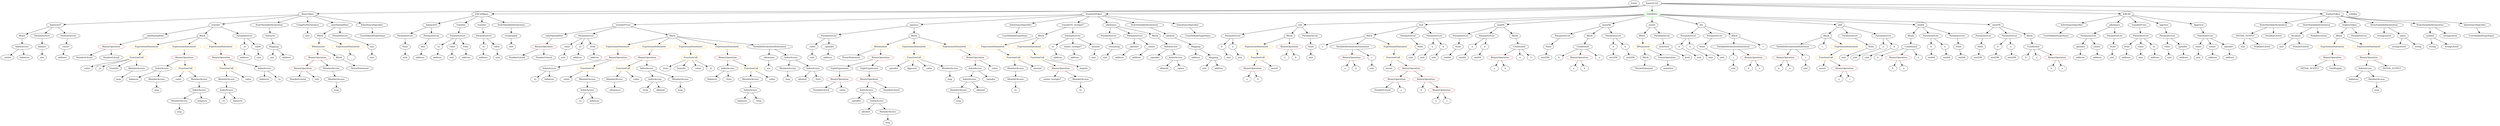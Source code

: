 strict digraph {
	graph [bb="0,0,14055,828"];
	node [label="\N"];
	Enter	[height=0.5,
		pos="9157.6,810",
		width=0.83628];
	IndexAccess_Unnamed_1	[color=black,
		height=0.5,
		label=IndexAccess,
		pos="1066.6,234",
		width=1.6402];
	MemberAccess_Unnamed_4	[color=black,
		height=0.5,
		label=MemberAccess,
		pos="953.59,162",
		width=1.9174];
	IndexAccess_Unnamed_1 -> MemberAccess_Unnamed_4	[pos="e,979.65,179.14 1041.2,217.29 1025.9,207.79 1006.1,195.53 989.2,185.06"];
	Identifier_balances_1	[color=black,
		height=0.5,
		label=balances,
		pos="1083.6,162",
		width=1.1828];
	IndexAccess_Unnamed_1 -> Identifier_balances_1	[pos="e,1079.4,180.1 1070.8,215.7 1072.6,208.32 1074.7,199.52 1076.7,191.25"];
	FunctionDefinition_transferFrom_1	[color=black,
		height=0.5,
		label=transferFrom,
		pos="3416.6,666",
		width=1.6402];
	ModifierInvocation_onlyPayloadSize_1	[color=black,
		height=0.5,
		label=onlyPayloadSize,
		pos="3015.6,594",
		width=2.0006];
	FunctionDefinition_transferFrom_1 -> ModifierInvocation_onlyPayloadSize_1	[pos="e,3073.5,605.12 3366.2,656.21 3295,643.77 3164.6,621.02 3084.5,607.03"];
	ParameterList_Unnamed_30	[color=black,
		height=0.5,
		label=ParameterList,
		pos="3232.6,594",
		width=1.7095];
	FunctionDefinition_transferFrom_1 -> ParameterList_Unnamed_30	[pos="e,3269,608.87 3380.7,651.34 3351.9,640.38 3311.2,624.9 3279.7,612.94"];
	Block_Unnamed_14	[color=black,
		height=0.5,
		label=Block,
		pos="3697.6,594",
		width=0.90558];
	FunctionDefinition_transferFrom_1 -> Block_Unnamed_14	[pos="e,3668.4,602.27 3461.4,653.83 3515.4,640.37 3605.4,617.97 3657.3,605.04"];
	VariableDeclaration_decimals	[color=black,
		height=0.5,
		label=decimals,
		pos="12952,594",
		width=1.1967];
	ElementaryTypeName_uint_33	[color=black,
		height=0.5,
		label=uint,
		pos="12869,522",
		width=0.75];
	VariableDeclaration_decimals -> ElementaryTypeName_uint_33	[pos="e,12885,536.83 12933,577.46 12922,567.68 12906,554.91 12894,544.2"];
	NumberLiteral_Unnamed_8	[color=black,
		height=0.5,
		label=NumberLiteral,
		pos="12978,522",
		width=1.765];
	VariableDeclaration_decimals -> NumberLiteral_Unnamed_8	[pos="e,12971,540.28 12958,576.05 12961,568.52 12964,559.44 12967,550.94"];
	Parameter_None_8	[color=black,
		height=0.5,
		label=None,
		pos="2208.6,522",
		width=0.85014];
	ElementaryTypeName_uint_16	[color=black,
		height=0.5,
		label=uint,
		pos="2197.6,450",
		width=0.75];
	Parameter_None_8 -> ElementaryTypeName_uint_16	[pos="e,2200.3,468.1 2205.9,503.7 2204.7,496.32 2203.3,487.52 2202,479.25"];
	Identifier_b_1	[color=black,
		height=0.5,
		label=b,
		pos="7850.6,234",
		width=0.75];
	Parameter_b_2	[color=black,
		height=0.5,
		label=b,
		pos="6765.6,522",
		width=0.75];
	ElementaryTypeName_uint_9	[color=black,
		height=0.5,
		label=uint,
		pos="6816.6,450",
		width=0.75];
	Parameter_b_2 -> ElementaryTypeName_uint_9	[pos="e,6805.3,466.49 6776.9,505.46 6783.3,496.67 6791.5,485.48 6798.7,475.53"];
	Identifier__from_4	[color=black,
		height=0.5,
		label=_from,
		pos="3611.6,378",
		width=0.93331];
	FunctionDefinition_approve_1	[color=black,
		height=0.5,
		label=approve,
		pos="5056.6,666",
		width=1.1412];
	ParameterList_Unnamed_32	[color=black,
		height=0.5,
		label=ParameterList,
		pos="4557.6,594",
		width=1.7095];
	FunctionDefinition_approve_1 -> ParameterList_Unnamed_32	[pos="e,4612.2,602.66 5017.8,659.57 4932.8,647.63 4728.9,619.03 4623.4,604.23"];
	Block_Unnamed_16	[color=black,
		height=0.5,
		label=Block,
		pos="5056.6,594",
		width=0.90558];
	FunctionDefinition_approve_1 -> Block_Unnamed_16	[pos="e,5056.6,612.1 5056.6,647.7 5056.6,640.41 5056.6,631.73 5056.6,623.54"];
	stringLiteral_Unnamed	[color=black,
		height=0.5,
		label=stringLiteral,
		pos="13504,522",
		width=1.5016];
	ParameterList_Unnamed_13	[color=black,
		height=0.5,
		label=ParameterList,
		pos="8727.6,594",
		width=1.7095];
	Parameter_None_6	[color=black,
		height=0.5,
		label=None,
		pos="8705.6,522",
		width=0.85014];
	ParameterList_Unnamed_13 -> Parameter_None_6	[pos="e,8711,540.1 8722.2,575.7 8719.8,568.24 8717,559.32 8714.4,550.97"];
	ElementaryTypeName_var	[color=black,
		height=0.5,
		label=var,
		pos="4222.6,378",
		width=0.75];
	BinaryOperation_Unnamed_21	[color=brown,
		height=0.5,
		label=BinaryOperation,
		pos="3566.6,450",
		width=1.9867];
	FunctionCall_Unnamed_8	[color=orange,
		height=0.5,
		label=FunctionCall,
		pos="3365.6,378",
		width=1.6125];
	BinaryOperation_Unnamed_21 -> FunctionCall_Unnamed_8	[pos="e,3403.1,392.08 3525.9,434.83 3493.5,423.55 3448.1,407.73 3413.8,395.8"];
	IndexAccess_Unnamed_11	[color=black,
		height=0.5,
		label=IndexAccess,
		pos="3500.6,378",
		width=1.6402];
	BinaryOperation_Unnamed_21 -> IndexAccess_Unnamed_11	[pos="e,3516.4,395.79 3550.6,432.05 3542.7,423.63 3532.9,413.28 3524.1,403.97"];
	Identifier_b_11	[color=black,
		height=0.5,
		label=b,
		pos="8703.6,450",
		width=0.75];
	Parameter_from	[color=black,
		height=0.5,
		label=from,
		pos="11973,522",
		width=0.7947];
	ElementaryTypeName_address_6	[color=black,
		height=0.5,
		label=address,
		pos="11968,450",
		width=1.0996];
	Parameter_from -> ElementaryTypeName_address_6	[pos="e,11969,468.1 11971,503.7 11971,496.41 11970,487.73 11970,479.54"];
	Identifier_b_13	[color=black,
		height=0.5,
		label=b,
		pos="11383,450",
		width=0.75];
	BinaryOperation_Unnamed_22	[color=brown,
		height=0.5,
		label=BinaryOperation,
		pos="2982.6,522",
		width=1.9867];
	ModifierInvocation_onlyPayloadSize_1 -> BinaryOperation_Unnamed_22	[pos="e,2990.7,540.1 3007.4,575.7 3003.8,568.07 2999.5,558.92 2995.5,550.4"];
	ElementaryTypeName_address_1	[color=black,
		height=0.5,
		label=address,
		pos="2646.6,450",
		width=1.0996];
	InheritanceSpecifier_Unnamed_3	[color=black,
		height=0.5,
		label=InheritanceSpecifier,
		pos="5706.6,666",
		width=2.3333];
	UserDefinedTypeName_Unnamed_3	[color=black,
		height=0.5,
		label=UserDefinedTypeName,
		pos="5602.6,594",
		width=2.7214];
	InheritanceSpecifier_Unnamed_3 -> UserDefinedTypeName_Unnamed_3	[pos="e,5627.4,611.71 5681.9,648.41 5668.4,639.32 5651.5,627.92 5636.7,617.99"];
	ParameterList_Unnamed_25	[color=black,
		height=0.5,
		label=ParameterList,
		pos="12433,594",
		width=1.7095];
	VariableDeclaration_value_1	[color=black,
		height=0.5,
		label=value,
		pos="12393,522",
		width=0.82242];
	ParameterList_Unnamed_25 -> VariableDeclaration_value_1	[pos="e,12402,539.31 12423,576.05 12418,568.03 12413,558.26 12408,549.3"];
	VariableDeclaration_owner	[color=black,
		height=0.5,
		label=owner,
		pos="12474,522",
		width=0.93331];
	ParameterList_Unnamed_25 -> VariableDeclaration_owner	[pos="e,12464,539.31 12443,576.05 12447,567.94 12453,558.04 12458,549.01"];
	VariableDeclaration_spender	[color=black,
		height=0.5,
		label=spender,
		pos="12566,522",
		width=1.1135];
	ParameterList_Unnamed_25 -> VariableDeclaration_spender	[pos="e,12540,536.27 12461,577.81 12482,567.17 12509,552.88 12530,541.56"];
	Block_Unnamed_9	[color=black,
		height=0.5,
		label=Block,
		pos="9201.6,450",
		width=0.90558];
	ThrowStatement_Unnamed	[color=black,
		height=0.5,
		label=ThrowStatement,
		pos="9194.6,378",
		width=2.0006];
	Block_Unnamed_9 -> ThrowStatement_Unnamed	[pos="e,9196.3,396.1 9199.9,431.7 9199.1,424.41 9198.3,415.73 9197.4,407.54"];
	Parameter_b_5	[color=black,
		height=0.5,
		label=b,
		pos="10856,522",
		width=0.75];
	ElementaryTypeName_uint64_4	[color=black,
		height=0.5,
		label=uint64,
		pos="10857,450",
		width=0.91945];
	Parameter_b_5 -> ElementaryTypeName_uint64_4	[pos="e,10856,468.1 10856,503.7 10856,496.41 10856,487.73 10856,479.54"];
	UserDefinedTypeName_Unnamed	[color=black,
		height=0.5,
		label=UserDefinedTypeName,
		pos="11593,594",
		width=2.7214];
	StateVariableDeclaration_Unnamed_6	[color=black,
		height=0.5,
		label=StateVariableDeclaration,
		pos="12827,666",
		width=2.8184];
	VariableDeclaration_INITIAL_SUPPLY	[color=black,
		height=0.5,
		label=INITIAL_SUPPLY,
		pos="12661,594",
		width=2.3333];
	StateVariableDeclaration_Unnamed_6 -> VariableDeclaration_INITIAL_SUPPLY	[pos="e,12698,610.62 12789,648.94 12765,638.87 12734,625.82 12708,615.07"];
	NumberLiteral_Unnamed_11	[color=black,
		height=0.5,
		label=NumberLiteral,
		pos="12827,594",
		width=1.765];
	StateVariableDeclaration_Unnamed_6 -> NumberLiteral_Unnamed_11	[pos="e,12827,612.1 12827,647.7 12827,640.41 12827,631.73 12827,623.54"];
	ParameterList_Unnamed_34	[color=black,
		height=0.5,
		label=ParameterList,
		pos="6139.6,594",
		width=1.7095];
	Parameter_remaining	[color=black,
		height=0.5,
		label=remaining,
		pos="6160.6,522",
		width=1.2798];
	ParameterList_Unnamed_34 -> Parameter_remaining	[pos="e,6155.5,540.1 6144.8,575.7 6147,568.24 6149.7,559.32 6152.2,550.97"];
	ExpressionStatement_Unnamed_6	[color=orange,
		height=0.5,
		label=ExpressionStatement,
		pos="800.59,522",
		width=2.458];
	FunctionCall_Unnamed_5	[color=orange,
		height=0.5,
		label=FunctionCall,
		pos="757.59,450",
		width=1.6125];
	ExpressionStatement_Unnamed_6 -> FunctionCall_Unnamed_5	[pos="e,768.1,468.1 789.96,503.7 785.17,495.9 779.4,486.51 774.07,477.83"];
	Parameter_None_9	[color=black,
		height=0.5,
		label=None,
		pos="11889,522",
		width=0.85014];
	ElementaryTypeName_uint_19	[color=black,
		height=0.5,
		label=uint,
		pos="11883,450",
		width=0.75];
	Parameter_None_9 -> ElementaryTypeName_uint_19	[pos="e,11884,468.1 11887,503.7 11886,496.41 11886,487.73 11885,479.54"];
	BinaryOperation_Unnamed_8	[color=brown,
		height=0.5,
		label=BinaryOperation,
		pos="10006,450",
		width=1.9867];
	Identifier_b_5	[color=black,
		height=0.5,
		label=b,
		pos="9969.6,378",
		width=0.75];
	BinaryOperation_Unnamed_8 -> Identifier_b_5	[pos="e,9977.9,395.14 9996.7,431.7 9992.6,423.75 9987.7,414.16 9983.1,405.34"];
	Identifier_a_6	[color=black,
		height=0.5,
		label=a,
		pos="10042,378",
		width=0.75];
	BinaryOperation_Unnamed_8 -> Identifier_a_6	[pos="e,10033,395.14 10014,431.7 10019,423.75 10024,414.16 10028,405.34"];
	IndexAccess_Unnamed_19	[color=black,
		height=0.5,
		label=IndexAccess,
		pos="13326,378",
		width=1.6402];
	Identifier_balances_9	[color=black,
		height=0.5,
		label=balances,
		pos="13261,306",
		width=1.1828];
	IndexAccess_Unnamed_19 -> Identifier_balances_9	[pos="e,13275,322.99 13310,360.41 13302,351.74 13292,340.97 13283,331.38"];
	MemberAccess_Unnamed_18	[color=black,
		height=0.5,
		label=MemberAccess,
		pos="13391,306",
		width=1.9174];
	IndexAccess_Unnamed_19 -> MemberAccess_Unnamed_18	[pos="e,13375,323.96 13341,360.41 13349,351.99 13358,341.58 13367,332.2"];
	BinaryOperation_Unnamed_10	[color=brown,
		height=0.5,
		label=BinaryOperation,
		pos="8348.6,450",
		width=1.9867];
	Identifier_a_8	[color=black,
		height=0.5,
		label=a,
		pos="8312.6,378",
		width=0.75];
	BinaryOperation_Unnamed_10 -> Identifier_a_8	[pos="e,8320.9,395.14 8339.7,431.7 8335.6,423.75 8330.7,414.16 8326.1,405.34"];
	Identifier_b_6	[color=black,
		height=0.5,
		label=b,
		pos="8384.6,378",
		width=0.75];
	BinaryOperation_Unnamed_10 -> Identifier_b_6	[pos="e,8376.3,395.14 8357.5,431.7 8361.6,423.75 8366.5,414.16 8371,405.34"];
	ElementaryTypeName_uint64_1	[color=black,
		height=0.5,
		label=uint64,
		pos="8225.6,450",
		width=0.91945];
	Block_Unnamed_3	[color=black,
		height=0.5,
		label=Block,
		pos="10242,594",
		width=0.90558];
	VariableDeclarationStatement_Unnamed_2	[color=black,
		height=0.5,
		label=VariableDeclarationStatement,
		pos="10055,522",
		width=3.3174];
	Block_Unnamed_3 -> VariableDeclarationStatement_Unnamed_2	[pos="e,10098,539.17 10215,583.12 10188,572.77 10143,556.23 10108,543.12"];
	Identifier_c_4	[color=black,
		height=0.5,
		label=c,
		pos="10219,522",
		width=0.75];
	Block_Unnamed_3 -> Identifier_c_4	[pos="e,10224,539.79 10236,576.05 10234,568.4 10230,559.16 10228,550.56"];
	ExpressionStatement_Unnamed_2	[color=orange,
		height=0.5,
		label=ExpressionStatement,
		pos="10352,522",
		width=2.458];
	Block_Unnamed_3 -> ExpressionStatement_Unnamed_2	[pos="e,10326,539.57 10262,579.83 10277,570.21 10298,556.92 10316,545.61"];
	ElementaryTypeName_uint_8	[color=black,
		height=0.5,
		label=uint,
		pos="6888.6,450",
		width=0.75];
	Parameter_None_3	[color=black,
		height=0.5,
		label=None,
		pos="10489,522",
		width=0.85014];
	ElementaryTypeName_uint_13	[color=black,
		height=0.5,
		label=uint,
		pos="10329,450",
		width=0.75];
	Parameter_None_3 -> ElementaryTypeName_uint_13	[pos="e,10350,461.38 10464,510.67 10431,496.5 10374,472.3 10365,468 10363,467.41 10362,466.8 10361,466.19"];
	ParameterList_Unnamed_2	[color=black,
		height=0.5,
		label=ParameterList,
		pos="9455.6,594",
		width=1.7095];
	Parameter_b_1	[color=black,
		height=0.5,
		label=b,
		pos="9410.6,522",
		width=0.75];
	ParameterList_Unnamed_2 -> Parameter_b_1	[pos="e,9420.8,538.83 9444.7,576.05 9439.3,567.73 9432.8,557.54 9426.9,548.32"];
	Parameter_a_1	[color=black,
		height=0.5,
		label=a,
		pos="9482.6,522",
		width=0.75];
	ParameterList_Unnamed_2 -> Parameter_a_1	[pos="e,9476.2,539.62 9462.3,575.7 9465.2,568.04 9468.8,558.85 9472.1,550.3"];
	ElementaryTypeName_uint_6	[color=black,
		height=0.5,
		label=uint,
		pos="9655.6,450",
		width=0.75];
	FunctionDefinition_sub	[color=black,
		height=0.5,
		label=sub,
		pos="7206.6,666",
		width=0.75];
	ParameterList_Unnamed_4	[color=black,
		height=0.5,
		label=ParameterList,
		pos="6837.6,594",
		width=1.7095];
	FunctionDefinition_sub -> ParameterList_Unnamed_4	[pos="e,6888.1,604.58 7180.6,660.08 7122.7,649.08 6981.3,622.26 6899.3,606.7"];
	Block_Unnamed_2	[color=black,
		height=0.5,
		label=Block,
		pos="7148.6,594",
		width=0.90558];
	FunctionDefinition_sub -> Block_Unnamed_2	[pos="e,7161.6,610.64 7194,649.81 7186.7,640.94 7177.2,629.55 7168.8,619.45"];
	ParameterList_Unnamed_5	[color=black,
		height=0.5,
		label=ParameterList,
		pos="7264.6,594",
		width=1.7095];
	FunctionDefinition_sub -> ParameterList_Unnamed_5	[pos="e,7250.8,611.63 7219.2,649.81 7226.3,641.19 7235.4,630.18 7243.6,620.29"];
	Identifier__to_1	[color=black,
		height=0.5,
		label=_to,
		pos="1188.6,162",
		width=0.75];
	BinaryOperation_Unnamed_14	[color=brown,
		height=0.5,
		label=BinaryOperation,
		pos="1714.6,450",
		width=1.9867];
	BinaryOperation_Unnamed_15	[color=brown,
		height=0.5,
		label=BinaryOperation,
		pos="1662.6,378",
		width=1.9867];
	BinaryOperation_Unnamed_14 -> BinaryOperation_Unnamed_15	[pos="e,1675.1,395.79 1702,432.05 1695.9,423.89 1688.5,413.91 1681.8,404.82"];
	MemberAccess_Unnamed	[color=black,
		height=0.5,
		label=MemberAccess,
		pos="1821.6,378",
		width=1.9174];
	BinaryOperation_Unnamed_14 -> MemberAccess_Unnamed	[pos="e,1796.9,395.15 1739.4,432.76 1753.7,423.4 1771.9,411.49 1787.6,401.26"];
	ParameterList_Unnamed_33	[color=black,
		height=0.5,
		label=ParameterList,
		pos="6280.6,594",
		width=1.7095];
	Parameter__spender_1	[color=black,
		height=0.5,
		label=_spender,
		pos="6269.6,522",
		width=1.2521];
	ParameterList_Unnamed_33 -> Parameter__spender_1	[pos="e,6272.3,540.1 6277.9,575.7 6276.7,568.32 6275.3,559.52 6274,551.25"];
	Parameter__owner_1	[color=black,
		height=0.5,
		label=_owner,
		pos="6371.6,522",
		width=1.0719];
	ParameterList_Unnamed_33 -> Parameter__owner_1	[pos="e,6352.2,537.95 6301.7,576.76 6314.1,567.25 6329.9,555.1 6343.3,544.77"];
	MemberAccess_Unnamed_7	[color=black,
		height=0.5,
		label=MemberAccess,
		pos="4336.6,378",
		width=1.9174];
	Identifier_msg_4	[color=black,
		height=0.5,
		label=msg,
		pos="4335.6,306",
		width=0.75];
	MemberAccess_Unnamed_7 -> Identifier_msg_4	[pos="e,4335.8,324.1 4336.3,359.7 4336.2,352.41 4336.1,343.73 4336,335.54"];
	ElementaryTypeName_uint_22	[color=black,
		height=0.5,
		label=uint,
		pos="12393,450",
		width=0.75];
	VariableDeclaration_value_1 -> ElementaryTypeName_uint_22	[pos="e,12393,468.1 12393,503.7 12393,496.41 12393,487.73 12393,479.54"];
	NumberLiteral_Unnamed_1	[color=black,
		height=0.5,
		label=NumberLiteral,
		pos="1636.6,306",
		width=1.765];
	Identifier_msg	[color=black,
		height=0.5,
		label=msg,
		pos="1859.6,234",
		width=0.75];
	ElementaryTypeName_string	[color=black,
		height=0.5,
		label=string,
		pos="13607,522",
		width=0.864];
	NumberLiteral_Unnamed	[color=black,
		height=0.5,
		label=NumberLiteral,
		pos="7625.6,234",
		width=1.765];
	VariableDeclarationStatement_Unnamed_2 -> BinaryOperation_Unnamed_8	[pos="e,10018,468.1 10042,503.7 10037,495.73 10030,486.1 10024,477.26"];
	VariableDeclaration_c_2	[color=black,
		height=0.5,
		label=c,
		pos="10123,450",
		width=0.75];
	VariableDeclarationStatement_Unnamed_2 -> VariableDeclaration_c_2	[pos="e,10108,465.74 10071,503.7 10080,494.68 10091,483.53 10100,473.82"];
	Parameter__value_1	[color=black,
		height=0.5,
		label=_value,
		pos="3106.6,522",
		width=0.96103];
	ElementaryTypeName_uint_29	[color=black,
		height=0.5,
		label=uint,
		pos="3094.6,450",
		width=0.75];
	Parameter__value_1 -> ElementaryTypeName_uint_29	[pos="e,3097.5,468.1 3103.6,503.7 3102.4,496.32 3100.9,487.52 3099.4,479.25"];
	MemberAccess_Unnamed_11	[color=black,
		height=0.5,
		label=MemberAccess,
		pos="3316.6,306",
		width=1.9174];
	FunctionCall_Unnamed_8 -> MemberAccess_Unnamed_11	[pos="e,3328.3,323.79 3353.7,360.05 3348.1,351.97 3341.2,342.12 3334.9,333.11"];
	Identifier__value_5	[color=black,
		height=0.5,
		label=_value,
		pos="3438.6,306",
		width=0.96103];
	FunctionCall_Unnamed_8 -> Identifier__value_5	[pos="e,3422.9,322.04 3382.9,360.41 3392.4,351.31 3404.3,339.9 3414.6,329.96"];
	ParameterList_Unnamed_21	[color=black,
		height=0.5,
		label=ParameterList,
		pos="11771,594",
		width=1.7095];
	Parameter_spender	[color=black,
		height=0.5,
		label=spender,
		pos="11702,522",
		width=1.1135];
	ParameterList_Unnamed_21 -> Parameter_spender	[pos="e,11717,538.99 11754,576.41 11746,567.66 11735,556.75 11725,547.08"];
	Parameter_owner	[color=black,
		height=0.5,
		label=owner,
		pos="11796,522",
		width=0.93331];
	ParameterList_Unnamed_21 -> Parameter_owner	[pos="e,11789,540.1 11777,575.7 11779,568.15 11783,559.12 11786,550.68"];
	FunctionDefinition_balanceOf_1	[color=black,
		height=0.5,
		label=balanceOf,
		pos="308.59,666",
		width=1.3491];
	Block_Unnamed_13	[color=black,
		height=0.5,
		label=Block,
		pos="124.59,594",
		width=0.90558];
	FunctionDefinition_balanceOf_1 -> Block_Unnamed_13	[pos="e,150.31,605.54 274.92,652.73 246.09,642.15 203.5,626.35 166.59,612 164.69,611.26 162.75,610.5 160.79,609.73"];
	ParameterList_Unnamed_29	[color=black,
		height=0.5,
		label=ParameterList,
		pos="237.59,594",
		width=1.7095];
	FunctionDefinition_balanceOf_1 -> ParameterList_Unnamed_29	[pos="e,254.46,611.63 292.12,648.76 283.29,640.06 272.22,629.15 262.37,619.43"];
	ParameterList_Unnamed_28	[color=black,
		height=0.5,
		label=ParameterList,
		pos="378.59,594",
		width=1.7095];
	FunctionDefinition_balanceOf_1 -> ParameterList_Unnamed_28	[pos="e,361.96,611.63 324.82,648.76 333.45,640.14 344.22,629.36 353.86,619.73"];
	ParameterList_Unnamed_4 -> Parameter_b_2	[pos="e,6780.1,537.11 6820.5,576.41 6810.9,567.06 6798.8,555.26 6788.4,545.13"];
	Parameter_a_2	[color=black,
		height=0.5,
		label=a,
		pos="6837.6,522",
		width=0.75];
	ParameterList_Unnamed_4 -> Parameter_a_2	[pos="e,6837.6,540.1 6837.6,575.7 6837.6,568.41 6837.6,559.73 6837.6,551.54"];
	ParameterList_Unnamed_7	[color=black,
		height=0.5,
		label=ParameterList,
		pos="10378,594",
		width=1.7095];
	ParameterList_Unnamed_7 -> Parameter_None_3	[pos="e,10468,535.78 10403,577.12 10419,566.66 10441,552.93 10459,541.91"];
	IndexAccess_Unnamed_4	[color=black,
		height=0.5,
		label=IndexAccess,
		pos="123.59,522",
		width=1.6402];
	Block_Unnamed_13 -> IndexAccess_Unnamed_4	[pos="e,123.83,540.1 124.34,575.7 124.24,568.41 124.11,559.73 124,551.54"];
	ElementaryTypeName_address_3	[color=black,
		height=0.5,
		label=address,
		pos="2379.6,450",
		width=1.0996];
	ExpressionStatement_Unnamed_15	[color=orange,
		height=0.5,
		label=ExpressionStatement,
		pos="13148,522",
		width=2.458];
	BinaryOperation_Unnamed_28	[color=brown,
		height=0.5,
		label=BinaryOperation,
		pos="13148,450",
		width=1.9867];
	ExpressionStatement_Unnamed_15 -> BinaryOperation_Unnamed_28	[pos="e,13148,468.1 13148,503.7 13148,496.41 13148,487.73 13148,479.54"];
	ElementaryTypeName_address_9	[color=black,
		height=0.5,
		label=address,
		pos="12478,450",
		width=1.0996];
	VariableDeclaration_owner -> ElementaryTypeName_address_9	[pos="e,12477,468.1 12475,503.7 12475,496.41 12475,487.73 12476,479.54"];
	Conditional_Unnamed	[color=black,
		height=0.5,
		label=Conditional,
		pos="8422.6,522",
		width=1.4877];
	Conditional_Unnamed -> BinaryOperation_Unnamed_10	[pos="e,8366.4,467.88 8405.4,504.76 8396.3,496.12 8384.9,485.3 8374.6,475.65"];
	Identifier_a_9	[color=black,
		height=0.5,
		label=a,
		pos="8465.6,450",
		width=0.75];
	Conditional_Unnamed -> Identifier_a_9	[pos="e,8455.9,466.83 8433,504.05 8438.1,495.82 8444.2,485.76 8449.9,476.61"];
	Identifier_b_7	[color=black,
		height=0.5,
		label=b,
		pos="8537.6,450",
		width=0.75];
	Conditional_Unnamed -> Identifier_b_7	[pos="e,8518,462.91 8447.5,505.81 8465.4,494.95 8489.4,480.31 8508.2,468.88"];
	ElementaryTypeName_uint_21	[color=black,
		height=0.5,
		label=uint,
		pos="12223,450",
		width=0.75];
	VariableDeclaration_allowed	[color=black,
		height=0.5,
		label=allowed,
		pos="6482.6,594",
		width=1.0858];
	Mapping_Unnamed_1	[color=black,
		height=0.5,
		label=Mapping,
		pos="6626.6,522",
		width=1.2105];
	VariableDeclaration_allowed -> Mapping_Unnamed_1	[pos="e,6599.2,536.3 6508.7,580.32 6531.1,569.43 6563.7,553.58 6588.9,541.31"];
	ElementaryTypeName_uint_28	[color=black,
		height=0.5,
		label=uint,
		pos="6648.6,378",
		width=0.75];
	Identifier__value	[color=black,
		height=0.5,
		label=_value,
		pos="944.59,306",
		width=0.96103];
	FunctionCall_Unnamed_10	[color=orange,
		height=0.5,
		label=FunctionCall,
		pos="5727.6,450",
		width=1.6125];
	BinaryOperation_Unnamed_23	[color=brown,
		height=0.5,
		label=BinaryOperation,
		pos="5897.6,378",
		width=1.9867];
	FunctionCall_Unnamed_10 -> BinaryOperation_Unnamed_23	[pos="e,5861.3,393.94 5761.6,435 5787.2,424.46 5822.6,409.88 5850.9,398.24"];
	Identifier_require	[color=black,
		height=0.5,
		label=require,
		pos="6023.6,378",
		width=1.0026];
	FunctionCall_Unnamed_10 -> Identifier_require	[pos="e,5996.2,390.17 5770.8,437.67 5778.7,435.71 5786.9,433.74 5794.6,432 5875.9,413.75 5898.4,418.8 5978.6,396 5980.8,395.36 5983.2,\
394.65 5985.5,393.9"];
	Identifier_c_1	[color=black,
		height=0.5,
		label=c,
		pos="7344.6,522",
		width=0.75];
	ExpressionStatement_Unnamed_7	[color=orange,
		height=0.5,
		label=ExpressionStatement,
		pos="3405.6,522",
		width=2.458];
	BinaryOperation_Unnamed_19	[color=brown,
		height=0.5,
		label=BinaryOperation,
		pos="3405.6,450",
		width=1.9867];
	ExpressionStatement_Unnamed_7 -> BinaryOperation_Unnamed_19	[pos="e,3405.6,468.1 3405.6,503.7 3405.6,496.41 3405.6,487.73 3405.6,479.54"];
	Parameter_to	[color=black,
		height=0.5,
		label=to,
		pos="2646.6,522",
		width=0.75];
	Parameter_to -> ElementaryTypeName_address_1	[pos="e,2646.6,468.1 2646.6,503.7 2646.6,496.41 2646.6,487.73 2646.6,479.54"];
	UnaryOperation_Unnamed	[color=black,
		height=0.5,
		label=UnaryOperation,
		pos="9322.6,450",
		width=1.9452];
	Identifier_assertion	[color=black,
		height=0.5,
		label=assertion,
		pos="9328.6,378",
		width=1.2105];
	UnaryOperation_Unnamed -> Identifier_assertion	[pos="e,9327.1,396.1 9324.1,431.7 9324.7,424.41 9325.4,415.73 9326.1,407.54"];
	ElementaryTypeName_uint_1	[color=black,
		height=0.5,
		label=uint,
		pos="7979.6,450",
		width=0.75];
	ElementaryTypeName_uint256_2	[color=black,
		height=0.5,
		label=uint256,
		pos="8620.6,450",
		width=1.0442];
	VariableDeclarationStatement_Unnamed	[color=black,
		height=0.5,
		label=VariableDeclarationStatement,
		pos="7508.6,522",
		width=3.3174];
	BinaryOperation_Unnamed	[color=brown,
		height=0.5,
		label=BinaryOperation,
		pos="7396.6,450",
		width=1.9867];
	VariableDeclarationStatement_Unnamed -> BinaryOperation_Unnamed	[pos="e,7422.3,467.07 7481.5,504.05 7466.6,494.74 7447.9,483.07 7431.9,473.06"];
	VariableDeclaration_c	[color=black,
		height=0.5,
		label=c,
		pos="7513.6,450",
		width=0.75];
	VariableDeclarationStatement_Unnamed -> VariableDeclaration_c	[pos="e,7512.4,468.1 7509.8,503.7 7510.3,496.41 7511,487.73 7511.6,479.54"];
	Conditional_Unnamed_2	[color=black,
		height=0.5,
		label=Conditional,
		pos="8845.6,522",
		width=1.4877];
	Conditional_Unnamed_2 -> Identifier_b_11	[pos="e,8724.7,461.39 8816.2,506.5 8792.4,494.78 8759,478.32 8734.8,466.37"];
	BinaryOperation_Unnamed_12	[color=brown,
		height=0.5,
		label=BinaryOperation,
		pos="8820.6,450",
		width=1.9867];
	Conditional_Unnamed_2 -> BinaryOperation_Unnamed_12	[pos="e,8826.7,468.1 8839.4,503.7 8836.7,496.15 8833.5,487.12 8830.5,478.68"];
	Identifier_a_13	[color=black,
		height=0.5,
		label=a,
		pos="8937.6,450",
		width=0.75];
	Conditional_Unnamed_2 -> Identifier_a_13	[pos="e,8920.2,464.24 8866.5,505.12 8879.8,494.99 8897.1,481.79 8911.4,470.96"];
	ExpressionStatement_Unnamed_9	[color=orange,
		height=0.5,
		label=ExpressionStatement,
		pos="3600.6,522",
		width=2.458];
	ExpressionStatement_Unnamed_9 -> BinaryOperation_Unnamed_21	[pos="e,3574.9,468.1 3592.2,503.7 3588.5,496.07 3584,486.92 3579.9,478.4"];
	ElementaryTypeName_bool	[color=black,
		height=0.5,
		label=bool,
		pos="9438.6,450",
		width=0.76697];
	ModifierInvocation_onlyPayloadSize	[color=black,
		height=0.5,
		label=onlyPayloadSize,
		pos="794.59,594",
		width=2.0006];
	BinaryOperation_Unnamed_18	[color=brown,
		height=0.5,
		label=BinaryOperation,
		pos="617.59,522",
		width=1.9867];
	ModifierInvocation_onlyPayloadSize -> BinaryOperation_Unnamed_18	[pos="e,654.95,537.78 757.48,578.33 730.79,567.77 694.54,553.43 665.63,542"];
	ParameterList_Unnamed_3	[color=black,
		height=0.5,
		label=ParameterList,
		pos="9596.6,594",
		width=1.7095];
	Parameter_None_1	[color=black,
		height=0.5,
		label=None,
		pos="9558.6,522",
		width=0.85014];
	ParameterList_Unnamed_3 -> Parameter_None_1	[pos="e,9567.4,539.31 9587.4,576.05 9583,568.03 9577.7,558.26 9572.9,549.3"];
	FunctionCall_Unnamed_2	[color=orange,
		height=0.5,
		label=FunctionCall,
		pos="10226,450",
		width=1.6125];
	Identifier_assert_2	[color=black,
		height=0.5,
		label=assert,
		pos="10213,378",
		width=0.89172];
	FunctionCall_Unnamed_2 -> Identifier_assert_2	[pos="e,10216,396.1 10222,431.7 10221,424.32 10219,415.52 10218,407.25"];
	BinaryOperation_Unnamed_9	[color=brown,
		height=0.5,
		label=BinaryOperation,
		pos="10335,378",
		width=1.9867];
	FunctionCall_Unnamed_2 -> BinaryOperation_Unnamed_9	[pos="e,10309,395.14 10250,433.29 10265,423.88 10284,411.76 10300,401.36"];
	Parameter_value_2	[color=black,
		height=0.5,
		label=value,
		pos="12217,522",
		width=0.82242];
	Parameter_value_2 -> ElementaryTypeName_uint_21	[pos="e,12221,468.1 12218,503.7 12219,496.41 12219,487.73 12220,479.54"];
	Identifier_a_2	[color=black,
		height=0.5,
		label=a,
		pos="7931.6,162",
		width=0.75];
	Identifier__owner	[color=black,
		height=0.5,
		label=_owner,
		pos="38.589,450",
		width=1.0719];
	IndexAccess_Unnamed_4 -> Identifier__owner	[pos="e,57.033,466.19 103.87,504.76 92.509,495.4 78.057,483.5 65.64,473.28"];
	Identifier_balances_4	[color=black,
		height=0.5,
		label=balances,
		pos="137.59,450",
		width=1.1828];
	IndexAccess_Unnamed_4 -> Identifier_balances_4	[pos="e,134.17,468.1 127.05,503.7 128.52,496.32 130.28,487.52 131.94,479.25"];
	Identifier_Transfer_1	[color=black,
		height=0.5,
		label=Transfer,
		pos="3705.6,378",
		width=1.1689];
	Parameter_balance	[color=black,
		height=0.5,
		label=balance,
		pos="239.59,522",
		width=1.0719];
	ParameterList_Unnamed_29 -> Parameter_balance	[pos="e,239.1,540.1 238.08,575.7 238.29,568.41 238.54,559.73 238.77,551.54"];
	Block_Unnamed_10	[color=black,
		height=0.5,
		label=Block,
		pos="1744.6,594",
		width=0.90558];
	IfStatement_Unnamed_1	[color=orange,
		height=0.5,
		label=IfStatement,
		pos="1724.6,522",
		width=1.4739];
	Block_Unnamed_10 -> IfStatement_Unnamed_1	[pos="e,1729.5,540.28 1739.7,576.05 1737.6,568.6 1735.1,559.64 1732.7,551.22"];
	ExpressionStatement_Unnamed_3	[color=orange,
		height=0.5,
		label=ExpressionStatement,
		pos="1884.6,522",
		width=2.458];
	Block_Unnamed_10 -> ExpressionStatement_Unnamed_3	[pos="e,1852.3,539.14 1768.3,581.13 1788.5,571.02 1818.1,556.27 1842.3,544.15"];
	Identifier__spender	[color=black,
		height=0.5,
		label=_spender,
		pos="4723.6,162",
		width=1.2521];
	FunctionDefinition_transferTo_txorigin7	[color=black,
		height=0.5,
		label=transferTo_txorigin7,
		pos="5931.6,666",
		width=2.4164];
	Block_Unnamed_15	[color=black,
		height=0.5,
		label=Block,
		pos="5751.6,594",
		width=0.90558];
	FunctionDefinition_transferTo_txorigin7 -> Block_Unnamed_15	[pos="e,5777.7,605.14 5892.1,649.64 5861.1,637.59 5818.4,620.96 5788.2,609.22"];
	ParameterList_Unnamed_31	[color=black,
		height=0.5,
		label=ParameterList,
		pos="5931.6,594",
		width=1.7095];
	FunctionDefinition_transferTo_txorigin7 -> ParameterList_Unnamed_31	[pos="e,5931.6,612.1 5931.6,647.7 5931.6,640.41 5931.6,631.73 5931.6,623.54"];
	VariableDeclaration_symbol	[color=black,
		height=0.5,
		label=symbol,
		pos="13677,594",
		width=1.0581];
	ElementaryTypeName_string_1	[color=black,
		height=0.5,
		label=string,
		pos="13687,522",
		width=0.864];
	VariableDeclaration_symbol -> ElementaryTypeName_string_1	[pos="e,13684,540.1 13679,575.7 13680,568.32 13681,559.52 13683,551.25"];
	stringLiteral_Unnamed_2	[color=black,
		height=0.5,
		label=stringLiteral,
		pos="13790,522",
		width=1.5016];
	VariableDeclaration_symbol -> stringLiteral_Unnamed_2	[pos="e,13765,538.26 13699,579.17 13715,569.22 13737,555.61 13755,544.28"];
	VariableDeclaration__allowance	[color=black,
		height=0.5,
		label=_allowance,
		pos="4216.6,450",
		width=1.4462];
	VariableDeclaration__allowance -> ElementaryTypeName_var	[pos="e,4221.1,396.1 4218.1,431.7 4218.7,424.41 4219.4,415.73 4220.1,407.54"];
	VariableDeclarationStatement_Unnamed_1	[color=black,
		height=0.5,
		label=VariableDeclarationStatement,
		pos="9726.6,522",
		width=3.3174];
	VariableDeclaration_c_1	[color=black,
		height=0.5,
		label=c,
		pos="9727.6,450",
		width=0.75];
	VariableDeclarationStatement_Unnamed_1 -> VariableDeclaration_c_1	[pos="e,9727.3,468.1 9726.8,503.7 9726.9,496.41 9727.1,487.73 9727.2,479.54"];
	BinaryOperation_Unnamed_5	[color=brown,
		height=0.5,
		label=BinaryOperation,
		pos="9844.6,450",
		width=1.9867];
	VariableDeclarationStatement_Unnamed_1 -> BinaryOperation_Unnamed_5	[pos="e,9817.5,467.07 9755.2,504.05 9771,494.65 9790.9,482.85 9807.9,472.77"];
	MemberAccess_Unnamed_14	[color=black,
		height=0.5,
		label=MemberAccess,
		pos="5644.6,306",
		width=1.9174];
	Identifier_to	[color=black,
		height=0.5,
		label=to,
		pos="5644.6,234",
		width=0.75];
	MemberAccess_Unnamed_14 -> Identifier_to	[pos="e,5644.6,252.1 5644.6,287.7 5644.6,280.41 5644.6,271.73 5644.6,263.54"];
	Identifier_a_1	[color=black,
		height=0.5,
		label=a,
		pos="7734.6,234",
		width=0.75];
	Identifier_allowed	[color=black,
		height=0.5,
		label=allowed,
		pos="4419.6,306",
		width=1.0858];
	ParameterList_Unnamed_22	[color=black,
		height=0.5,
		label=ParameterList,
		pos="11912,594",
		width=1.7095];
	ParameterList_Unnamed_22 -> Parameter_None_9	[pos="e,11894,540.1 11906,575.7 11903,568.24 11901,559.32 11898,550.97"];
	ElementaryTypeName_uint_3	[color=black,
		height=0.5,
		label=uint,
		pos="7513.6,378",
		width=0.75];
	Identifier__from	[color=black,
		height=0.5,
		label=_from,
		pos="4510.6,306",
		width=0.93331];
	ElementaryTypeName_uint_27	[color=black,
		height=0.5,
		label=uint,
		pos="239.59,450",
		width=0.75];
	Parameter_balance -> ElementaryTypeName_uint_27	[pos="e,239.59,468.1 239.59,503.7 239.59,496.41 239.59,487.73 239.59,479.54"];
	Identifier_balances_2	[color=black,
		height=0.5,
		label=balances,
		pos="1439.6,306",
		width=1.1828];
	Parameter_spender_1	[color=black,
		height=0.5,
		label=spender,
		pos="12305,522",
		width=1.1135];
	ElementaryTypeName_address_8	[color=black,
		height=0.5,
		label=address,
		pos="12308,450",
		width=1.0996];
	Parameter_spender_1 -> ElementaryTypeName_address_8	[pos="e,12307,468.1 12305,503.7 12306,496.41 12306,487.73 12306,479.54"];
	Block_Unnamed	[color=black,
		height=0.5,
		label=Block,
		pos="7621.6,594",
		width=0.90558];
	Block_Unnamed -> Identifier_c_1	[pos="e,7365.6,533.88 7590.2,588.41 7543.6,581.08 7453.8,564.97 7380.6,540 7379,539.47 7377.5,538.89 7375.9,538.28"];
	Block_Unnamed -> VariableDeclarationStatement_Unnamed	[pos="e,7535.7,539.82 7600.3,579.83 7584.9,570.28 7563.6,557.1 7545.5,545.85"];
	ExpressionStatement_Unnamed	[color=orange,
		height=0.5,
		label=ExpressionStatement,
		pos="7734.6,522",
		width=2.458];
	Block_Unnamed -> ExpressionStatement_Unnamed	[pos="e,7707.8,539.57 7642.8,579.83 7658.4,570.21 7679.8,556.92 7698.1,545.61"];
	ElementaryTypeName_uint_26	[color=black,
		height=0.5,
		label=uint,
		pos="1410.6,450",
		width=0.75];
	FunctionDefinition_mul	[color=black,
		height=0.5,
		label=mul,
		pos="7934.6,666",
		width=0.75];
	FunctionDefinition_mul -> Block_Unnamed	[pos="e,7651.6,601.72 7909,659.27 7854.8,647.17 7728.4,618.89 7662.8,604.21"];
	ParameterList_Unnamed_1	[color=black,
		height=0.5,
		label=ParameterList,
		pos="7864.6,594",
		width=1.7095];
	FunctionDefinition_mul -> ParameterList_Unnamed_1	[pos="e,7881.3,611.7 7920.1,650.5 7911.2,641.59 7899.5,629.94 7889.2,619.62"];
	ParameterList_Unnamed	[color=black,
		height=0.5,
		label=ParameterList,
		pos="8005.6,594",
		width=1.7095];
	FunctionDefinition_mul -> ParameterList_Unnamed	[pos="e,7988.7,611.7 7949.3,650.5 7958.3,641.59 7970.2,629.94 7980.6,619.62"];
	ElementaryTypeName_address_13	[color=black,
		height=0.5,
		label=address,
		pos="351.59,450",
		width=1.0996];
	IndexAccess_Unnamed_14	[color=black,
		height=0.5,
		label=IndexAccess,
		pos="4845.6,162",
		width=1.6402];
	Identifier_allowed_2	[color=black,
		height=0.5,
		label=allowed,
		pos="4782.6,90",
		width=1.0858];
	IndexAccess_Unnamed_14 -> Identifier_allowed_2	[pos="e,4797,106.99 4830.7,144.41 4822.9,135.74 4813.2,124.97 4804.5,115.38"];
	MemberAccess_Unnamed_15	[color=black,
		height=0.5,
		label=MemberAccess,
		pos="4908.6,90",
		width=1.9174];
	IndexAccess_Unnamed_14 -> MemberAccess_Unnamed_15	[pos="e,4893.3,107.96 4860.5,144.41 4868,136.08 4877.3,125.8 4885.6,116.49"];
	ElementaryTypeName_address_21	[color=black,
		height=0.5,
		label=address,
		pos="6284.6,450",
		width=1.0996];
	Parameter_b_7	[color=black,
		height=0.5,
		label=b,
		pos="11217,522",
		width=0.75];
	ElementaryTypeName_uint256_4	[color=black,
		height=0.5,
		label=uint256,
		pos="11207,450",
		width=1.0442];
	Parameter_b_7 -> ElementaryTypeName_uint256_4	[pos="e,11209,468.1 11214,503.7 11213,496.32 11212,487.52 11211,479.25"];
	Identifier_a_4	[color=black,
		height=0.5,
		label=a,
		pos="6894.6,306",
		width=0.75];
	NumberLiteral_Unnamed_9	[color=black,
		height=0.5,
		label=NumberLiteral,
		pos="13077,594",
		width=1.765];
	BinaryOperation_Unnamed_4	[color=brown,
		height=0.5,
		label=BinaryOperation,
		pos="7967.6,234",
		width=1.9867];
	BinaryOperation_Unnamed_4 -> Identifier_a_2	[pos="e,7939.9,179.14 7958.7,215.7 7954.6,207.75 7949.7,198.16 7945.1,189.34"];
	Identifier_c	[color=black,
		height=0.5,
		label=c,
		pos="8003.6,162",
		width=0.75];
	BinaryOperation_Unnamed_4 -> Identifier_c	[pos="e,7995.3,179.14 7976.5,215.7 7980.6,207.75 7985.5,198.16 7990,189.34"];
	IfStatement_Unnamed_1 -> BinaryOperation_Unnamed_14	[pos="e,1717,468.1 1722.1,503.7 1721.1,496.32 1719.8,487.52 1718.6,479.25"];
	Block_Unnamed_11	[color=black,
		height=0.5,
		label=Block,
		pos="1836.6,450",
		width=0.90558];
	IfStatement_Unnamed_1 -> Block_Unnamed_11	[pos="e,1815.5,464.21 1749.2,505.64 1765.9,495.18 1788.2,481.26 1806,470.09"];
	ElementaryTypeName_uint_25	[color=black,
		height=0.5,
		label=uint,
		pos="2017.6,450",
		width=0.75];
	IndexAccess_Unnamed_13	[color=black,
		height=0.5,
		label=IndexAccess,
		pos="4784.6,234",
		width=1.6402];
	IndexAccess_Unnamed_13 -> Identifier__spender	[pos="e,4737.9,179.47 4770.1,216.41 4762.8,207.95 4753.6,197.49 4745.4,188.08"];
	IndexAccess_Unnamed_13 -> IndexAccess_Unnamed_14	[pos="e,4831.2,179.47 4799,216.41 4806.4,207.95 4815.5,197.49 4823.7,188.08"];
	Identifier_INITIAL_SUPPLY	[color=black,
		height=0.5,
		label=INITIAL_SUPPLY,
		pos="13009,378",
		width=2.3333];
	BinaryOperation_Unnamed_25	[color=brown,
		height=0.5,
		label=BinaryOperation,
		pos="4633.6,306",
		width=1.9867];
	NumberLiteral_Unnamed_6	[color=black,
		height=0.5,
		label=NumberLiteral,
		pos="4530.6,234",
		width=1.765];
	BinaryOperation_Unnamed_25 -> NumberLiteral_Unnamed_6	[pos="e,4554.2,251.07 4609.4,288.59 4595.8,279.31 4578.5,267.57 4563.6,257.44"];
	Identifier__value_7	[color=black,
		height=0.5,
		label=_value,
		pos="4646.6,234",
		width=0.96103];
	BinaryOperation_Unnamed_25 -> Identifier__value_7	[pos="e,4643.4,252.1 4636.8,287.7 4638.2,280.32 4639.8,271.52 4641.3,263.25"];
	ElementaryTypeName_uint256_5	[color=black,
		height=0.5,
		label=uint256,
		pos="11114,450",
		width=1.0442];
	NumberLiteral_Unnamed_2	[color=black,
		height=0.5,
		label=NumberLiteral,
		pos="472.59,450",
		width=1.765];
	Parameter_None_7	[color=black,
		height=0.5,
		label=None,
		pos="11122,522",
		width=0.85014];
	Parameter_None_7 -> ElementaryTypeName_uint256_5	[pos="e,11116,468.1 11120,503.7 11119,496.41 11118,487.73 11117,479.54"];
	Parameter__value_2	[color=black,
		height=0.5,
		label=_value,
		pos="4459.6,522",
		width=0.96103];
	ElementaryTypeName_uint_31	[color=black,
		height=0.5,
		label=uint,
		pos="4459.6,450",
		width=0.75];
	Parameter__value_2 -> ElementaryTypeName_uint_31	[pos="e,4459.6,468.1 4459.6,503.7 4459.6,496.41 4459.6,487.73 4459.6,479.54"];
	IndexAccess_Unnamed_7	[color=black,
		height=0.5,
		label=IndexAccess,
		pos="2943.6,378",
		width=1.6402];
	Identifier__to_3	[color=black,
		height=0.5,
		label=_to,
		pos="2855.6,306",
		width=0.75];
	IndexAccess_Unnamed_7 -> Identifier__to_3	[pos="e,2872.3,320.33 2923.2,360.76 2910.6,350.79 2894.5,337.93 2881.1,327.28"];
	Identifier_balances_5	[color=black,
		height=0.5,
		label=balances,
		pos="2943.6,306",
		width=1.1828];
	IndexAccess_Unnamed_7 -> Identifier_balances_5	[pos="e,2943.6,324.1 2943.6,359.7 2943.6,352.41 2943.6,343.73 2943.6,335.54"];
	Identifier__to	[color=black,
		height=0.5,
		label=_to,
		pos="1527.6,306",
		width=0.75];
	ElementaryTypeName_uint_10	[color=black,
		height=0.5,
		label=uint,
		pos="7268.6,450",
		width=0.75];
	Identifier__from_3	[color=black,
		height=0.5,
		label=_from,
		pos="3490.6,234",
		width=0.93331];
	TupleExpression_Unnamed	[color=black,
		height=0.5,
		label=TupleExpression,
		pos="4633.6,378",
		width=2.0422];
	TupleExpression_Unnamed -> BinaryOperation_Unnamed_25	[pos="e,4633.6,324.1 4633.6,359.7 4633.6,352.41 4633.6,343.73 4633.6,335.54"];
	NumberLiteral_Unnamed_5	[color=black,
		height=0.5,
		label=NumberLiteral,
		pos="2840.6,450",
		width=1.765];
	VariableDeclaration_to	[color=black,
		height=0.5,
		label=to,
		pos="2386.6,522",
		width=0.75];
	VariableDeclaration_to -> ElementaryTypeName_address_3	[pos="e,2381.3,468.1 2384.9,503.7 2384.1,496.41 2383.3,487.73 2382.4,479.54"];
	Identifier_b_9	[color=black,
		height=0.5,
		label=b,
		pos="10545,450",
		width=0.75];
	Identifier_a	[color=black,
		height=0.5,
		label=a,
		pos="7347.6,378",
		width=0.75];
	BinaryOperation_Unnamed -> Identifier_a	[pos="e,7358.7,394.83 7384.7,432.05 7378.8,423.65 7371.6,413.32 7365.1,404.02"];
	Identifier_b	[color=black,
		height=0.5,
		label=b,
		pos="7419.6,378",
		width=0.75];
	BinaryOperation_Unnamed -> Identifier_b	[pos="e,7414,396.1 7402.3,431.7 7404.7,424.24 7407.7,415.32 7410.4,406.97"];
	Parameter_a	[color=black,
		height=0.5,
		label=a,
		pos="7947.6,522",
		width=0.75];
	ElementaryTypeName_uint	[color=black,
		height=0.5,
		label=uint,
		pos="7907.6,450",
		width=0.75];
	Parameter_a -> ElementaryTypeName_uint	[pos="e,7916.8,467.15 7938.3,504.76 7933.6,496.55 7927.8,486.37 7922.5,477.09"];
	IfStatement_Unnamed_2	[color=orange,
		height=0.5,
		label=IfStatement,
		pos="4842.6,522",
		width=1.4739];
	ThrowStatement_Unnamed_2	[color=black,
		height=0.5,
		label=ThrowStatement,
		pos="4680.6,450",
		width=2.0006];
	IfStatement_Unnamed_2 -> ThrowStatement_Unnamed_2	[pos="e,4715.6,466.14 4810.6,507.17 4786.4,496.72 4752.9,482.25 4726,470.61"];
	BinaryOperation_Unnamed_24	[color=brown,
		height=0.5,
		label=BinaryOperation,
		pos="4842.6,450",
		width=1.9867];
	IfStatement_Unnamed_2 -> BinaryOperation_Unnamed_24	[pos="e,4842.6,468.1 4842.6,503.7 4842.6,496.41 4842.6,487.73 4842.6,479.54"];
	StateVariableDeclaration_Unnamed_5	[color=black,
		height=0.5,
		label=StateVariableDeclaration,
		pos="13059,666",
		width=2.8184];
	StateVariableDeclaration_Unnamed_5 -> VariableDeclaration_decimals	[pos="e,12974,609.73 13033,648.23 13018,638.52 12999,626.21 12983,615.87"];
	StateVariableDeclaration_Unnamed_5 -> NumberLiteral_Unnamed_9	[pos="e,13072,612.1 13063,647.7 13065,640.32 13067,631.52 13069,623.25"];
	ElementaryTypeName_uint_34	[color=black,
		height=0.5,
		label=uint,
		pos="12651,522",
		width=0.75];
	Identifier_a_7	[color=black,
		height=0.5,
		label=a,
		pos="10299,306",
		width=0.75];
	Identifier_assert	[color=black,
		height=0.5,
		label=assert,
		pos="7671.6,378",
		width=0.89172];
	Identifier_msg_7	[color=black,
		height=0.5,
		label=msg,
		pos="5316.6,162",
		width=0.75];
	Identifier__value_3	[color=black,
		height=0.5,
		label=_value,
		pos="3038.6,306",
		width=0.96103];
	Parameter_None_6 -> ElementaryTypeName_uint256_2	[pos="e,8638.9,466.11 8688.4,506.83 8676.7,497.23 8661.1,484.33 8647.7,473.34"];
	Parameter_a_7	[color=black,
		height=0.5,
		label=a,
		pos="11295,522",
		width=0.75];
	ElementaryTypeName_uint256_3	[color=black,
		height=0.5,
		label=uint256,
		pos="11300,450",
		width=1.0442];
	Parameter_a_7 -> ElementaryTypeName_uint256_3	[pos="e,11298,468.1 11296,503.7 11296,496.41 11297,487.73 11298,479.54"];
	ElementaryTypeName_uint_4	[color=black,
		height=0.5,
		label=uint,
		pos="9583.6,450",
		width=0.75];
	ContractDefinition_BasicToken	[color=black,
		height=0.5,
		label=BasicToken,
		pos="1670.6,738",
		width=1.5293];
	ContractDefinition_BasicToken -> FunctionDefinition_balanceOf_1	[pos="e,356.48,669.46 1616.4,734.21 1399.2,723.05 593.47,681.64 367.72,670.04"];
	FunctionDefinition_transfer_1	[color=black,
		height=0.5,
		label=transfer,
		pos="1182.6,666",
		width=1.0719];
	ContractDefinition_BasicToken -> FunctionDefinition_transfer_1	[pos="e,1219.2,672.25 1621.1,729.9 1527,716.4 1323.3,687.19 1230.5,673.87"];
	StateVariableDeclaration_Unnamed_1	[color=black,
		height=0.5,
		label=StateVariableDeclaration,
		pos="1463.6,666",
		width=2.8184];
	ContractDefinition_BasicToken -> StateVariableDeclaration_Unnamed_1	[pos="e,1509.3,682.46 1633.6,724.49 1602.1,713.83 1556.3,698.35 1520.2,686.14"];
	UsingForDeclaration_Unnamed	[color=black,
		height=0.5,
		label=UsingForDeclaration,
		pos="1670.6,666",
		width=2.4303];
	ContractDefinition_BasicToken -> UsingForDeclaration_Unnamed	[pos="e,1670.6,684.1 1670.6,719.7 1670.6,712.41 1670.6,703.73 1670.6,695.54"];
	ModifierDefinition_onlyPayloadSize	[color=black,
		height=0.5,
		label=onlyPayloadSize,
		pos="1848.6,666",
		width=2.0006];
	ContractDefinition_BasicToken -> ModifierDefinition_onlyPayloadSize	[pos="e,1811,681.79 1704.9,723.5 1732.1,712.81 1770.4,697.73 1800.7,685.85"];
	InheritanceSpecifier_Unnamed_1	[color=black,
		height=0.5,
		label=InheritanceSpecifier,
		pos="2026.6,666",
		width=2.3333];
	ContractDefinition_BasicToken -> InheritanceSpecifier_Unnamed_1	[pos="e,1966.2,678.87 1716.8,727.92 1777.3,716.02 1884.1,695.01 1955.1,681.05"];
	Parameter_a_2 -> ElementaryTypeName_uint_8	[pos="e,6877.3,466.49 6848.9,505.46 6855.3,496.67 6863.5,485.48 6870.7,475.53"];
	Parameter__to_1	[color=black,
		height=0.5,
		label=_to,
		pos="3186.6,522",
		width=0.75];
	ElementaryTypeName_address_17	[color=black,
		height=0.5,
		label=address,
		pos="3179.6,450",
		width=1.0996];
	Parameter__to_1 -> ElementaryTypeName_address_17	[pos="e,3181.3,468.1 3184.9,503.7 3184.1,496.41 3183.3,487.73 3182.4,479.54"];
	FunctionDefinition_max64	[color=black,
		height=0.5,
		label=max64,
		pos="8347.6,666",
		width=0.97489];
	ParameterList_Unnamed_9	[color=black,
		height=0.5,
		label=ParameterList,
		pos="8146.6,594",
		width=1.7095];
	FunctionDefinition_max64 -> ParameterList_Unnamed_9	[pos="e,8185.1,608.43 8319.2,655.12 8287.2,643.96 8234.4,625.59 8195.7,612.09"];
	ParameterList_Unnamed_8	[color=black,
		height=0.5,
		label=ParameterList,
		pos="8287.6,594",
		width=1.7095];
	FunctionDefinition_max64 -> ParameterList_Unnamed_8	[pos="e,8302,611.8 8334,649.12 8326.7,640.59 8317.5,629.89 8309.2,620.25"];
	Block_Unnamed_4	[color=black,
		height=0.5,
		label=Block,
		pos="8407.6,594",
		width=0.90558];
	FunctionDefinition_max64 -> Block_Unnamed_4	[pos="e,8394,610.82 8361.2,649.12 8368.7,640.34 8378.2,629.26 8386.7,619.42"];
	BinaryOperation_Unnamed_20	[color=brown,
		height=0.5,
		label=BinaryOperation,
		pos="3990.6,450",
		width=1.9867];
	IndexAccess_Unnamed_9	[color=black,
		height=0.5,
		label=IndexAccess,
		pos="3984.6,378",
		width=1.6402];
	BinaryOperation_Unnamed_20 -> IndexAccess_Unnamed_9	[pos="e,3986.1,396.1 3989.1,431.7 3988.5,424.41 3987.7,415.73 3987,407.54"];
	FunctionCall_Unnamed_7	[color=orange,
		height=0.5,
		label=FunctionCall,
		pos="4119.6,378",
		width=1.6125];
	BinaryOperation_Unnamed_20 -> FunctionCall_Unnamed_7	[pos="e,4091.8,394.1 4019.9,433.12 4038.2,423.15 4062.1,410.21 4081.8,399.48"];
	MemberAccess_Unnamed_9	[color=black,
		height=0.5,
		label=MemberAccess,
		pos="4116.6,306",
		width=1.9174];
	IndexAccess_Unnamed_10	[color=black,
		height=0.5,
		label=IndexAccess,
		pos="4116.6,234",
		width=1.6402];
	MemberAccess_Unnamed_9 -> IndexAccess_Unnamed_10	[pos="e,4116.6,252.1 4116.6,287.7 4116.6,280.41 4116.6,271.73 4116.6,263.54"];
	Identifier__value_4	[color=black,
		height=0.5,
		label=_value,
		pos="4238.6,306",
		width=0.96103];
	Identifier__spender_3	[color=black,
		height=0.5,
		label=_spender,
		pos="6387.6,450",
		width=1.2521];
	ParameterList_Unnamed_20	[color=black,
		height=0.5,
		label=ParameterList,
		pos="2501.6,594",
		width=1.7095];
	ParameterList_Unnamed_20 -> VariableDeclaration_to	[pos="e,2405.9,534.74 2475.8,577.29 2457.9,566.41 2434.1,551.9 2415.5,540.63"];
	VariableDeclaration_value	[color=black,
		height=0.5,
		label=value,
		pos="2466.6,522",
		width=0.82242];
	ParameterList_Unnamed_20 -> VariableDeclaration_value	[pos="e,2474.9,539.62 2492.9,575.7 2489,567.87 2484.3,558.44 2480,549.73"];
	VariableDeclaration_from	[color=black,
		height=0.5,
		label=from,
		pos="2546.6,522",
		width=0.7947];
	ParameterList_Unnamed_20 -> VariableDeclaration_from	[pos="e,2536.4,538.83 2512.5,576.05 2517.8,567.73 2524.4,557.54 2530.3,548.32"];
	Parameter__owner	[color=black,
		height=0.5,
		label=_owner,
		pos="365.59,522",
		width=1.0719];
	ParameterList_Unnamed_28 -> Parameter__owner	[pos="e,368.77,540.1 375.38,575.7 374.01,568.32 372.37,559.52 370.84,551.25"];
	IndexAccess_Unnamed_12	[color=black,
		height=0.5,
		label=IndexAccess,
		pos="3550.6,306",
		width=1.6402];
	IndexAccess_Unnamed_11 -> IndexAccess_Unnamed_12	[pos="e,3538.6,323.79 3512.7,360.05 3518.5,351.97 3525.5,342.12 3531.9,333.11"];
	MemberAccess_Unnamed_10	[color=black,
		height=0.5,
		label=MemberAccess,
		pos="3696.6,306",
		width=1.9174];
	IndexAccess_Unnamed_11 -> MemberAccess_Unnamed_10	[pos="e,3657,321.12 3537.9,363.67 3568.7,352.68 3612.6,336.99 3646.4,324.91"];
	ElementaryTypeName_address_22	[color=black,
		height=0.5,
		label=address,
		pos="6187.6,450",
		width=1.0996];
	Parameter__spender_1 -> ElementaryTypeName_address_22	[pos="e,6205.6,466.34 6251,505.12 6240.1,495.86 6226.3,484.03 6214.3,473.79"];
	Identifier_msg_2	[color=black,
		height=0.5,
		label=msg,
		pos="953.59,90",
		width=0.75];
	MemberAccess_Unnamed_4 -> Identifier_msg_2	[pos="e,953.59,108.1 953.59,143.7 953.59,136.41 953.59,127.73 953.59,119.54"];
	ElementaryTypeName_uint_7	[color=black,
		height=0.5,
		label=uint,
		pos="9727.6,378",
		width=0.75];
	VariableDeclaration_c_1 -> ElementaryTypeName_uint_7	[pos="e,9727.6,396.1 9727.6,431.7 9727.6,424.41 9727.6,415.73 9727.6,407.54"];
	Identifier_balances_7	[color=black,
		height=0.5,
		label=balances,
		pos="3894.6,306",
		width=1.1828];
	IndexAccess_Unnamed_9 -> Identifier_balances_7	[pos="e,3914.1,322.19 3963.7,360.76 3951.6,351.31 3936.1,339.27 3922.8,328.98"];
	Identifier__from_1	[color=black,
		height=0.5,
		label=_from,
		pos="3988.6,306",
		width=0.93331];
	IndexAccess_Unnamed_9 -> Identifier__from_1	[pos="e,3987.6,324.1 3985.6,359.7 3986,352.41 3986.5,343.73 3987,335.54"];
	Identifier_b_12	[color=black,
		height=0.5,
		label=b,
		pos="11536,378",
		width=0.75];
	ExpressionStatement_Unnamed_4	[color=orange,
		height=0.5,
		label=ExpressionStatement,
		pos="997.59,522",
		width=2.458];
	BinaryOperation_Unnamed_16	[color=brown,
		height=0.5,
		label=BinaryOperation,
		pos="997.59,450",
		width=1.9867];
	ExpressionStatement_Unnamed_4 -> BinaryOperation_Unnamed_16	[pos="e,997.59,468.1 997.59,503.7 997.59,496.41 997.59,487.73 997.59,479.54"];
	InheritanceSpecifier_Unnamed	[color=black,
		height=0.5,
		label=InheritanceSpecifier,
		pos="11678,666",
		width=2.3333];
	InheritanceSpecifier_Unnamed -> UserDefinedTypeName_Unnamed	[pos="e,11613,611.96 11657,648.41 11647,639.65 11634,628.73 11622,619.06"];
	Parameter_value_1	[color=black,
		height=0.5,
		label=value,
		pos="12053,522",
		width=0.82242];
	ElementaryTypeName_uint_20	[color=black,
		height=0.5,
		label=uint,
		pos="12053,450",
		width=0.75];
	Parameter_value_1 -> ElementaryTypeName_uint_20	[pos="e,12053,468.1 12053,503.7 12053,496.41 12053,487.73 12053,479.54"];
	FunctionCall_Unnamed_6	[color=orange,
		height=0.5,
		label=FunctionCall,
		pos="3160.6,378",
		width=1.6125];
	FunctionCall_Unnamed_6 -> Identifier__value_3	[pos="e,3061.2,319.98 3133.8,361.64 3115.3,351.01 3090.6,336.82 3070.9,325.56"];
	MemberAccess_Unnamed_8	[color=black,
		height=0.5,
		label=MemberAccess,
		pos="3160.6,306",
		width=1.9174];
	FunctionCall_Unnamed_6 -> MemberAccess_Unnamed_8	[pos="e,3160.6,324.1 3160.6,359.7 3160.6,352.41 3160.6,343.73 3160.6,335.54"];
	Identifier__value_6	[color=black,
		height=0.5,
		label=_value,
		pos="3800.6,378",
		width=0.96103];
	stringLiteral_Unnamed_3	[color=black,
		height=0.5,
		label=stringLiteral,
		pos="13787,594",
		width=1.5016];
	ElementaryTypeName_address_12	[color=black,
		height=0.5,
		label=address,
		pos="1325.6,450",
		width=1.0996];
	Block_Unnamed_17	[color=black,
		height=0.5,
		label=Block,
		pos="6392.6,594",
		width=0.90558];
	IndexAccess_Unnamed_17	[color=black,
		height=0.5,
		label=IndexAccess,
		pos="6487.6,522",
		width=1.6402];
	Block_Unnamed_17 -> IndexAccess_Unnamed_17	[pos="e,6465.9,539.01 6411.4,579.17 6424.3,569.6 6441.9,556.65 6456.9,545.6"];
	ExpressionStatement_Unnamed_10	[color=orange,
		height=0.5,
		label=ExpressionStatement,
		pos="3795.6,522",
		width=2.458];
	FunctionCall_Unnamed_9	[color=orange,
		height=0.5,
		label=FunctionCall,
		pos="3795.6,450",
		width=1.6125];
	ExpressionStatement_Unnamed_10 -> FunctionCall_Unnamed_9	[pos="e,3795.6,468.1 3795.6,503.7 3795.6,496.41 3795.6,487.73 3795.6,479.54"];
	FunctionDefinition_transfer_1 -> ModifierInvocation_onlyPayloadSize	[pos="e,851.89,605.34 1147.1,658.6 1082.8,647 945.99,622.31 862.98,607.34"];
	Block_Unnamed_12	[color=black,
		height=0.5,
		label=Block,
		pos="1094.6,594",
		width=0.90558];
	FunctionDefinition_transfer_1 -> Block_Unnamed_12	[pos="e,1112.6,609.35 1163.9,650.15 1151.6,640.37 1135.3,627.4 1121.6,616.5"];
	ParameterList_Unnamed_27	[color=black,
		height=0.5,
		label=ParameterList,
		pos="1325.6,594",
		width=1.7095];
	FunctionDefinition_transfer_1 -> ParameterList_Unnamed_27	[pos="e,1294.9,610.01 1208.5,652.32 1229.8,641.91 1260.3,626.98 1284.8,614.96"];
	Parameter_None	[color=black,
		height=0.5,
		label=None,
		pos="7871.6,522",
		width=0.85014];
	ElementaryTypeName_uint_2	[color=black,
		height=0.5,
		label=uint,
		pos="7835.6,450",
		width=0.75];
	Parameter_None -> ElementaryTypeName_uint_2	[pos="e,7844.1,467.47 7863.1,504.41 7858.9,496.39 7853.9,486.57 7849.2,477.54"];
	Parameter_a_5	[color=black,
		height=0.5,
		label=a,
		pos="10935,522",
		width=0.75];
	ElementaryTypeName_uint64_3	[color=black,
		height=0.5,
		label=uint64,
		pos="10941,450",
		width=0.91945];
	Parameter_a_5 -> ElementaryTypeName_uint64_3	[pos="e,10939,468.1 10936,503.7 10937,496.41 10937,487.73 10938,479.54"];
	Block_Unnamed_5	[color=black,
		height=0.5,
		label=Block,
		pos="10737,594",
		width=0.90558];
	Conditional_Unnamed_1	[color=black,
		height=0.5,
		label=Conditional,
		pos="10737,522",
		width=1.4877];
	Block_Unnamed_5 -> Conditional_Unnamed_1	[pos="e,10737,540.1 10737,575.7 10737,568.41 10737,559.73 10737,551.54"];
	ContractDefinition_ERC20Basic	[color=black,
		height=0.5,
		label=ERC20Basic,
		pos="2644.6,738",
		width=1.6264];
	FunctionDefinition_balanceOf	[color=black,
		height=0.5,
		label=balanceOf,
		pos="2353.6,666",
		width=1.3491];
	ContractDefinition_ERC20Basic -> FunctionDefinition_balanceOf	[pos="e,2393.7,676.65 2599.4,726.14 2546.7,713.46 2459.7,692.53 2404.6,679.27"];
	EventDefinition_Transfer	[color=black,
		height=0.5,
		label=Transfer,
		pos="2520.6,666",
		width=1.1689];
	ContractDefinition_ERC20Basic -> EventDefinition_Transfer	[pos="e,2545.2,680.9 2617.4,721.64 2599,711.29 2574.7,697.55 2555,686.44"];
	FunctionDefinition_transfer	[color=black,
		height=0.5,
		label=transfer,
		pos="2644.6,666",
		width=1.0719];
	ContractDefinition_ERC20Basic -> FunctionDefinition_transfer	[pos="e,2644.6,684.1 2644.6,719.7 2644.6,712.41 2644.6,703.73 2644.6,695.54"];
	StateVariableDeclaration_Unnamed	[color=black,
		height=0.5,
		label=StateVariableDeclaration,
		pos="2802.6,666",
		width=2.8184];
	ContractDefinition_ERC20Basic -> StateVariableDeclaration_Unnamed	[pos="e,2766.1,683.15 2676.9,722.67 2699.6,712.62 2730.3,699.04 2755.6,687.8"];
	Identifier__value_2	[color=black,
		height=0.5,
		label=_value,
		pos="461.59,378",
		width=0.96103];
	FunctionCall_Unnamed_5 -> Identifier__value_2	[pos="e,487.86,390.02 714.42,437.67 706.51,435.7 698.32,433.73 690.59,432 608.85,413.69 586.08,419.18 505.59,396 503.31,395.34 500.99,\
394.62 498.66,393.85"];
	Identifier__to_2	[color=black,
		height=0.5,
		label=_to,
		pos="541.59,378",
		width=0.75];
	FunctionCall_Unnamed_5 -> Identifier__to_2	[pos="e,562.67,389.62 713.31,438.01 676.49,428.39 622.95,413.27 577.59,396 576.05,395.42 574.5,394.79 572.93,394.15"];
	Identifier_Transfer	[color=black,
		height=0.5,
		label=Transfer,
		pos="628.59,378",
		width=1.1689];
	FunctionCall_Unnamed_5 -> Identifier_Transfer	[pos="e,653.9,392.74 729.6,433.81 710.33,423.35 684.57,409.38 663.89,398.16"];
	MemberAccess_Unnamed_6	[color=black,
		height=0.5,
		label=MemberAccess,
		pos="757.59,378",
		width=1.9174];
	FunctionCall_Unnamed_5 -> MemberAccess_Unnamed_6	[pos="e,757.59,396.1 757.59,431.7 757.59,424.41 757.59,415.73 757.59,407.54"];
	FunctionDefinition_SophosToken	[color=black,
		height=0.5,
		label=SophosToken,
		pos="13242,666",
		width=1.765];
	Block_Unnamed_18	[color=black,
		height=0.5,
		label=Block,
		pos="13191,594",
		width=0.90558];
	FunctionDefinition_SophosToken -> Block_Unnamed_18	[pos="e,13202,610.83 13229,648.05 13223,639.65 13216,629.32 13209,620.02"];
	ParameterList_Unnamed_35	[color=black,
		height=0.5,
		label=ParameterList,
		pos="13303,594",
		width=1.7095];
	FunctionDefinition_SophosToken -> ParameterList_Unnamed_35	[pos="e,13288,611.79 13256,648.05 13264,639.71 13273,629.49 13281,620.25"];
	ParameterList_Unnamed_15	[color=black,
		height=0.5,
		label=ParameterList,
		pos="11133,594",
		width=1.7095];
	ParameterList_Unnamed_15 -> Parameter_None_7	[pos="e,11124,540.1 11130,575.7 11129,568.32 11127,559.52 11126,551.25"];
	UserDefinedTypeName_Unnamed_4	[color=black,
		height=0.5,
		label=UserDefinedTypeName,
		pos="13957,594",
		width=2.7214];
	ParameterList_Unnamed_23	[color=black,
		height=0.5,
		label=ParameterList,
		pos="12053,594",
		width=1.7095];
	ParameterList_Unnamed_23 -> Parameter_from	[pos="e,11989,537.11 12034,576.41 12023,566.87 12009,554.79 11997,544.53"];
	ParameterList_Unnamed_23 -> Parameter_value_1	[pos="e,12053,540.1 12053,575.7 12053,568.41 12053,559.73 12053,551.54"];
	Parameter_to_1	[color=black,
		height=0.5,
		label=to,
		pos="12133,522",
		width=0.75];
	ParameterList_Unnamed_23 -> Parameter_to_1	[pos="e,12117,536.88 12072,576.41 12083,566.81 12096,554.63 12108,544.32"];
	ExpressionStatement_Unnamed_12	[color=orange,
		height=0.5,
		label=ExpressionStatement,
		pos="5487.6,522",
		width=2.458];
	FunctionCall_Unnamed_11	[color=orange,
		height=0.5,
		label=FunctionCall,
		pos="5593.6,450",
		width=1.6125];
	ExpressionStatement_Unnamed_12 -> FunctionCall_Unnamed_11	[pos="e,5569.7,466.75 5512.7,504.41 5527,494.97 5545.1,483.03 5560.5,472.83"];
	MemberAccess_Unnamed_3	[color=black,
		height=0.5,
		label=MemberAccess,
		pos="1066.6,306",
		width=1.9174];
	MemberAccess_Unnamed_3 -> IndexAccess_Unnamed_1	[pos="e,1066.6,252.1 1066.6,287.7 1066.6,280.41 1066.6,271.73 1066.6,263.54"];
	ContractDefinition_StandardToken	[color=black,
		height=0.5,
		label=StandardToken,
		pos="6029.6,738",
		width=1.8897];
	ContractDefinition_StandardToken -> FunctionDefinition_transferFrom_1	[pos="e,3475.5,668.58 5962,735.19 5596.6,725.4 3859.1,678.85 3486.9,668.88"];
	ContractDefinition_StandardToken -> FunctionDefinition_approve_1	[pos="e,5097.1,669.92 5964.6,732.33 5783,719.26 5272.8,682.55 5108.3,670.72"];
	ContractDefinition_StandardToken -> InheritanceSpecifier_Unnamed_3	[pos="e,5764.2,679.49 5978.1,725.83 5923.1,713.93 5835.9,695.03 5775.2,681.87"];
	ContractDefinition_StandardToken -> FunctionDefinition_transferTo_txorigin7	[pos="e,5954.9,683.63 6006.9,720.76 5994.2,711.71 5978.2,700.27 5964.2,690.28"];
	FunctionDefinition_allowance_1	[color=black,
		height=0.5,
		label=allowance,
		pos="6155.6,666",
		width=1.3076];
	ContractDefinition_StandardToken -> FunctionDefinition_allowance_1	[pos="e,6129.6,681.46 6057.9,721.29 6076.2,711.13 6100.1,697.82 6119.7,686.91"];
	StateVariableDeclaration_Unnamed_2	[color=black,
		height=0.5,
		label=StateVariableDeclaration,
		pos="6386.6,666",
		width=2.8184];
	ContractDefinition_StandardToken -> StateVariableDeclaration_Unnamed_2	[pos="e,6320.3,680 6083,726.52 6143,714.76 6240.8,695.58 6309.2,682.18"];
	InheritanceSpecifier_Unnamed_2	[color=black,
		height=0.5,
		label=InheritanceSpecifier,
		pos="6605.6,666",
		width=2.3333];
	ContractDefinition_StandardToken -> InheritanceSpecifier_Unnamed_2	[pos="e,6540.2,677.65 6092.4,730.71 6182.1,721.54 6352.2,703.44 6496.6,684 6507.1,682.59 6518.1,680.99 6529,679.36"];
	ElementaryTypeName_uint_5	[color=black,
		height=0.5,
		label=uint,
		pos="9511.6,450",
		width=0.75];
	Parameter_b_1 -> ElementaryTypeName_uint_5	[pos="e,9493.3,463.64 9428.6,508.49 9444.1,497.8 9466.5,482.27 9484.1,470.04"];
	IndexAccess_Unnamed_3	[color=black,
		height=0.5,
		label=IndexAccess,
		pos="1222.6,234",
		width=1.6402];
	IndexAccess_Unnamed_3 -> Identifier__to_1	[pos="e,1196.7,179.62 1214.2,215.7 1210.4,207.87 1205.8,198.44 1201.6,189.73"];
	Identifier_balances_3	[color=black,
		height=0.5,
		label=balances,
		pos="1276.6,162",
		width=1.1828];
	IndexAccess_Unnamed_3 -> Identifier_balances_3	[pos="e,1264,179.31 1235.7,216.05 1242.1,207.68 1250,197.4 1257.2,188.13"];
	Identifier_balances_8	[color=black,
		height=0.5,
		label=balances,
		pos="4069.6,162",
		width=1.1828];
	FunctionDefinition_allowance_1 -> ParameterList_Unnamed_34	[pos="e,6143.5,612.1 6151.6,647.7 6149.9,640.32 6147.9,631.52 6146,623.25"];
	FunctionDefinition_allowance_1 -> ParameterList_Unnamed_33	[pos="e,6253,610.46 6181.5,650.5 6199.3,640.54 6223.2,627.16 6243,616.04"];
	FunctionDefinition_allowance_1 -> Block_Unnamed_17	[pos="e,6367.6,605.95 6195.1,655.91 6235,646.35 6298.2,630.2 6351.6,612 6353.4,611.38 6355.2,610.73 6357.1,610.05"];
	ElementaryTypeName_uint256_1	[color=black,
		height=0.5,
		label=uint256,
		pos="9113.6,450",
		width=1.0442];
	VariableDeclaration_INITIAL_SUPPLY -> ElementaryTypeName_uint_34	[pos="e,12653,540.1 12658,575.7 12657,568.32 12656,559.52 12655,551.25"];
	NumberLiteral_Unnamed_10	[color=black,
		height=0.5,
		label=NumberLiteral,
		pos="12760,522",
		width=1.765];
	VariableDeclaration_INITIAL_SUPPLY -> NumberLiteral_Unnamed_10	[pos="e,12737,539.23 12684,576.41 12697,567.28 12713,555.81 12727,545.84"];
	ExpressionStatement_Unnamed_2 -> FunctionCall_Unnamed_2	[pos="e,10253,466.11 10322,504.59 10304,494.77 10282,482.2 10263,471.7"];
	Block_Unnamed_15 -> ExpressionStatement_Unnamed_12	[pos="e,5549.5,535.18 5726.5,582.13 5721,579.94 5715.1,577.77 5709.6,576 5660.6,560.35 5604.3,546.95 5560.6,537.54"];
	ExpressionStatement_Unnamed_11	[color=orange,
		height=0.5,
		label=ExpressionStatement,
		pos="5682.6,522",
		width=2.458];
	Block_Unnamed_15 -> ExpressionStatement_Unnamed_11	[pos="e,5699.5,540.13 5736.6,577.81 5728.1,569.14 5717.1,558.05 5707.3,548.12"];
	Parameter_a_3	[color=black,
		height=0.5,
		label=a,
		pos="10565,522",
		width=0.75];
	ElementaryTypeName_uint_11	[color=black,
		height=0.5,
		label=uint,
		pos="10401,450",
		width=0.75];
	Parameter_a_3 -> ElementaryTypeName_uint_11	[pos="e,10422,461.31 10543,510.69 10539,508.42 10533,506.08 10529,504 10488,486.62 10477,485.38 10437,468 10435,467.35 10434,466.67 10432,\
465.98"];
	ElementaryTypeName_uint_24	[color=black,
		height=0.5,
		label=uint,
		pos="1491.6,450",
		width=0.75];
	Block_Unnamed_8	[color=black,
		height=0.5,
		label=Block,
		pos="9202.6,594",
		width=0.90558];
	IfStatement_Unnamed	[color=orange,
		height=0.5,
		label=IfStatement,
		pos="9202.6,522",
		width=1.4739];
	Block_Unnamed_8 -> IfStatement_Unnamed	[pos="e,9202.6,540.1 9202.6,575.7 9202.6,568.41 9202.6,559.73 9202.6,551.54"];
	ExpressionStatement_Unnamed_1	[color=orange,
		height=0.5,
		label=ExpressionStatement,
		pos="6970.6,522",
		width=2.458];
	FunctionCall_Unnamed_1	[color=orange,
		height=0.5,
		label=FunctionCall,
		pos="6991.6,450",
		width=1.6125];
	ExpressionStatement_Unnamed_1 -> FunctionCall_Unnamed_1	[pos="e,6986.5,468.1 6975.8,503.7 6978,496.24 6980.7,487.32 6983.2,478.97"];
	ElementaryTypeName_address_14	[color=black,
		height=0.5,
		label=address,
		pos="6626.6,450",
		width=1.0996];
	ExpressionStatement_Unnamed_14	[color=orange,
		height=0.5,
		label=ExpressionStatement,
		pos="5056.6,522",
		width=2.458];
	FunctionCall_Unnamed_12	[color=orange,
		height=0.5,
		label=FunctionCall,
		pos="5056.6,450",
		width=1.6125];
	ExpressionStatement_Unnamed_14 -> FunctionCall_Unnamed_12	[pos="e,5056.6,468.1 5056.6,503.7 5056.6,496.41 5056.6,487.73 5056.6,479.54"];
	ParameterList_Unnamed_14	[color=black,
		height=0.5,
		label=ParameterList,
		pos="11274,594",
		width=1.7095];
	ParameterList_Unnamed_14 -> Parameter_b_7	[pos="e,11229,538.36 11260,576.05 11253,567.35 11244,556.59 11236,547.03"];
	ParameterList_Unnamed_14 -> Parameter_a_7	[pos="e,11289,540.1 11279,575.7 11281,568.24 11284,559.32 11286,550.97"];
	Parameter_a_6	[color=black,
		height=0.5,
		label=a,
		pos="9020.6,522",
		width=0.75];
	ElementaryTypeName_uint256	[color=black,
		height=0.5,
		label=uint256,
		pos="9020.6,450",
		width=1.0442];
	Parameter_a_6 -> ElementaryTypeName_uint256	[pos="e,9020.6,468.1 9020.6,503.7 9020.6,496.41 9020.6,487.73 9020.6,479.54"];
	ExpressionStatement_Unnamed_13	[color=orange,
		height=0.5,
		label=ExpressionStatement,
		pos="5278.6,522",
		width=2.458];
	BinaryOperation_Unnamed_27	[color=brown,
		height=0.5,
		label=BinaryOperation,
		pos="5410.6,450",
		width=1.9867];
	ExpressionStatement_Unnamed_13 -> BinaryOperation_Unnamed_27	[pos="e,5381,466.67 5309.2,504.76 5327.6,495 5351.3,482.46 5371.1,471.95"];
	ParameterList_Unnamed_10	[color=black,
		height=0.5,
		label=ParameterList,
		pos="10851,594",
		width=1.7095];
	ParameterList_Unnamed_10 -> Parameter_b_5	[pos="e,10854,540.1 10852,575.7 10852,568.41 10853,559.73 10854,551.54"];
	ParameterList_Unnamed_10 -> Parameter_a_5	[pos="e,10918,536.56 10870,576.76 10882,566.95 10897,554.34 10910,543.8"];
	Parameter_value	[color=black,
		height=0.5,
		label=value,
		pos="2725.6,522",
		width=0.82242];
	ElementaryTypeName_uint_17	[color=black,
		height=0.5,
		label=uint,
		pos="2731.6,450",
		width=0.75];
	Parameter_value -> ElementaryTypeName_uint_17	[pos="e,2730.1,468.1 2727.1,503.7 2727.7,496.41 2728.4,487.73 2729.1,479.54"];
	VariableDeclaration_balances	[color=black,
		height=0.5,
		label=balances,
		pos="1474.6,594",
		width=1.1828];
	StateVariableDeclaration_Unnamed_1 -> VariableDeclaration_balances	[pos="e,1471.9,612.1 1466.3,647.7 1467.5,640.32 1468.8,631.52 1470.1,623.25"];
	IndexAccess_Unnamed_5	[color=black,
		height=0.5,
		label=IndexAccess,
		pos="4345.6,450",
		width=1.6402];
	IndexAccess_Unnamed_5 -> MemberAccess_Unnamed_7	[pos="e,4338.8,396.1 4343.4,431.7 4342.4,424.32 4341.3,415.52 4340.2,407.25"];
	IndexAccess_Unnamed_6	[color=black,
		height=0.5,
		label=IndexAccess,
		pos="4482.6,378",
		width=1.6402];
	IndexAccess_Unnamed_5 -> IndexAccess_Unnamed_6	[pos="e,4453.2,393.99 4375,433.98 4394.8,423.83 4421.3,410.31 4443,399.22"];
	FunctionDefinition_allowance	[color=black,
		height=0.5,
		label=allowance,
		pos="11912,666",
		width=1.3076];
	FunctionDefinition_allowance -> ParameterList_Unnamed_21	[pos="e,11801,610.01 11884,651.17 11863,640.87 11834,626.66 11811,615.11"];
	FunctionDefinition_allowance -> ParameterList_Unnamed_22	[pos="e,11912,612.1 11912,647.7 11912,640.41 11912,631.73 11912,623.54"];
	Identifier__allowance	[color=black,
		height=0.5,
		label=_allowance,
		pos="3316.6,234",
		width=1.4462];
	MemberAccess_Unnamed_11 -> Identifier__allowance	[pos="e,3316.6,252.1 3316.6,287.7 3316.6,280.41 3316.6,271.73 3316.6,263.54"];
	BinaryOperation_Unnamed_7	[color=brown,
		height=0.5,
		label=BinaryOperation,
		pos="7148.6,522",
		width=1.9867];
	Identifier_a_5	[color=black,
		height=0.5,
		label=a,
		pos="7097.6,450",
		width=0.75];
	BinaryOperation_Unnamed_7 -> Identifier_a_5	[pos="e,7108.8,466.36 7136.2,504.05 7130,495.53 7122.4,485.03 7115.5,475.63"];
	Identifier_b_4	[color=black,
		height=0.5,
		label=b,
		pos="7169.6,450",
		width=0.75];
	BinaryOperation_Unnamed_7 -> Identifier_b_4	[pos="e,7164.5,468.1 7153.8,503.7 7156,496.24 7158.7,487.32 7161.2,478.97"];
	MemberAccess_Unnamed_5	[color=black,
		height=0.5,
		label=MemberAccess,
		pos="1222.6,306",
		width=1.9174];
	MemberAccess_Unnamed_5 -> IndexAccess_Unnamed_3	[pos="e,1222.6,252.1 1222.6,287.7 1222.6,280.41 1222.6,271.73 1222.6,263.54"];
	BinaryOperation_Unnamed_22 -> NumberLiteral_Unnamed_5	[pos="e,2871,466.01 2951.1,505.46 2930.5,495.31 2903.4,481.95 2881.2,471.01"];
	NumberLiteral_Unnamed_4	[color=black,
		height=0.5,
		label=NumberLiteral,
		pos="2985.6,450",
		width=1.765];
	BinaryOperation_Unnamed_22 -> NumberLiteral_Unnamed_4	[pos="e,2984.9,468.1 2983.3,503.7 2983.6,496.41 2984,487.73 2984.4,479.54"];
	Conditional_Unnamed_3	[color=black,
		height=0.5,
		label=Conditional,
		pos="11424,522",
		width=1.4877];
	Conditional_Unnamed_3 -> Identifier_b_13	[pos="e,11392,467.31 11414,504.05 11409,495.94 11403,486.04 11398,477.01"];
	Identifier_a_15	[color=black,
		height=0.5,
		label=a,
		pos="11455,450",
		width=0.75];
	Conditional_Unnamed_3 -> Identifier_a_15	[pos="e,11447,467.62 11431,503.7 11435,495.95 11439,486.64 11443,478.02"];
	BinaryOperation_Unnamed_13	[color=brown,
		height=0.5,
		label=BinaryOperation,
		pos="11572,450",
		width=1.9867];
	Conditional_Unnamed_3 -> BinaryOperation_Unnamed_13	[pos="e,11539,466.36 11454,506.83 11475,496.6 11505,482.64 11529,471.23"];
	Identifier_msg_3	[color=black,
		height=0.5,
		label=msg,
		pos="604.59,306",
		width=0.75];
	ElementaryTypeName_uint_15	[color=black,
		height=0.5,
		label=uint,
		pos="2802.6,522",
		width=0.75];
	BinaryOperation_Unnamed_19 -> IndexAccess_Unnamed_7	[pos="e,2998.2,385.33 3353.6,437.39 3344.3,435.48 3334.7,433.59 3325.6,432 3215.2,412.64 3085.8,395.93 3009.5,386.69"];
	BinaryOperation_Unnamed_19 -> FunctionCall_Unnamed_6	[pos="e,3202.4,390.94 3359.5,435.83 3317.9,423.96 3256.8,406.49 3213.3,394.06"];
	Parameter__from	[color=black,
		height=0.5,
		label=_from,
		pos="3265.6,522",
		width=0.93331];
	ElementaryTypeName_address_16	[color=black,
		height=0.5,
		label=address,
		pos="3276.6,450",
		width=1.0996];
	Parameter__from -> ElementaryTypeName_address_16	[pos="e,3273.9,468.1 3268.3,503.7 3269.5,496.32 3270.8,487.52 3272.1,479.25"];
	Identifier_tx	[color=black,
		height=0.5,
		label=tx,
		pos="6008.6,234",
		width=0.75];
	Parameter_b_6	[color=black,
		height=0.5,
		label=b,
		pos="9099.6,522",
		width=0.75];
	Parameter_b_6 -> ElementaryTypeName_uint256_1	[pos="e,9110.2,468.1 9103,503.7 9104.5,496.32 9106.3,487.52 9107.9,479.25"];
	ElementaryTypeName_uint64_5	[color=black,
		height=0.5,
		label=uint64,
		pos="11025,450",
		width=0.91945];
	Identifier__spender_2	[color=black,
		height=0.5,
		label=_spender,
		pos="4935.6,378",
		width=1.2521];
	FunctionCall_Unnamed_12 -> Identifier__spender_2	[pos="e,4960.4,393.37 5030,433.64 5012.5,423.47 4989.2,410.04 4970.2,399.03"];
	Identifier_Approval	[color=black,
		height=0.5,
		label=Approval,
		pos="5044.6,378",
		width=1.266];
	FunctionCall_Unnamed_12 -> Identifier_Approval	[pos="e,5047.5,396.1 5053.6,431.7 5052.4,424.32 5050.9,415.52 5049.4,407.25"];
	Identifier__value_9	[color=black,
		height=0.5,
		label=_value,
		pos="5142.6,378",
		width=0.96103];
	FunctionCall_Unnamed_12 -> Identifier__value_9	[pos="e,5124.5,393.72 5076.5,432.76 5088.2,423.27 5103.1,411.17 5115.7,400.85"];
	MemberAccess_Unnamed_17	[color=black,
		height=0.5,
		label=MemberAccess,
		pos="5264.6,378",
		width=1.9174];
	FunctionCall_Unnamed_12 -> MemberAccess_Unnamed_17	[pos="e,5223.5,392.84 5094.7,436.16 5127.9,424.99 5176.3,408.7 5213,396.36"];
	Identifier_msg_8	[color=black,
		height=0.5,
		label=msg,
		pos="5264.6,306",
		width=0.75];
	ElementaryTypeName_uint_18	[color=black,
		height=0.5,
		label=uint,
		pos="2464.6,450",
		width=0.75];
	VariableDeclaration_value -> ElementaryTypeName_uint_18	[pos="e,2465.1,468.1 2466.1,503.7 2465.9,496.41 2465.6,487.73 2465.4,479.54"];
	Parameter_None_5	[color=black,
		height=0.5,
		label=None,
		pos="11018,522",
		width=0.85014];
	Parameter_None_5 -> ElementaryTypeName_uint64_5	[pos="e,11023,468.1 11019,503.7 11020,496.41 11021,487.73 11022,479.54"];
	ElementaryTypeName_address_5	[color=black,
		height=0.5,
		label=address,
		pos="11701,450",
		width=1.0996];
	Parameter_spender -> ElementaryTypeName_address_5	[pos="e,11701,468.1 11701,503.7 11701,496.41 11701,487.73 11701,479.54"];
	IndexAccess_Unnamed	[color=black,
		height=0.5,
		label=IndexAccess,
		pos="903.59,378",
		width=1.6402];
	Identifier_balances	[color=black,
		height=0.5,
		label=balances,
		pos="692.59,306",
		width=1.1828];
	IndexAccess_Unnamed -> Identifier_balances	[pos="e,725.5,317.92 864.89,364.16 828.51,352.09 774.12,334.05 736.21,321.47"];
	MemberAccess_Unnamed_2	[color=black,
		height=0.5,
		label=MemberAccess,
		pos="822.59,306",
		width=1.9174];
	IndexAccess_Unnamed -> MemberAccess_Unnamed_2	[pos="e,841.84,323.63 884.8,360.76 874.62,351.97 861.85,340.93 850.53,331.14"];
	Identifier__	[color=black,
		height=0.5,
		label=_,
		pos="1914.6,450",
		width=0.75];
	ParameterList_Unnamed_24	[color=black,
		height=0.5,
		label=ParameterList,
		pos="12217,594",
		width=1.7095];
	ParameterList_Unnamed_24 -> Parameter_value_2	[pos="e,12217,540.1 12217,575.7 12217,568.41 12217,559.73 12217,551.54"];
	ParameterList_Unnamed_24 -> Parameter_spender_1	[pos="e,12285,538.19 12237,576.76 12249,567.4 12264,555.5 12277,545.28"];
	Identifier_a_12	[color=black,
		height=0.5,
		label=a,
		pos="8784.6,378",
		width=0.75];
	BinaryOperation_Unnamed_12 -> Identifier_a_12	[pos="e,8792.9,395.14 8811.7,431.7 8807.6,423.75 8802.7,414.16 8798.1,405.34"];
	Identifier_b_10	[color=black,
		height=0.5,
		label=b,
		pos="8856.6,378",
		width=0.75];
	BinaryOperation_Unnamed_12 -> Identifier_b_10	[pos="e,8848.3,395.14 8829.5,431.7 8833.6,423.75 8838.5,414.16 8843,405.34"];
	Block_Unnamed_2 -> ExpressionStatement_Unnamed_1	[pos="e,7010,538.49 7122.7,582.82 7096,572.32 7053.7,555.67 7020.4,542.6"];
	Block_Unnamed_2 -> BinaryOperation_Unnamed_7	[pos="e,7148.6,540.1 7148.6,575.7 7148.6,568.41 7148.6,559.73 7148.6,551.54"];
	Parameter_None_4	[color=black,
		height=0.5,
		label=None,
		pos="8120.6,522",
		width=0.85014];
	ParameterList_Unnamed_9 -> Parameter_None_4	[pos="e,8126.9,540.1 8140.2,575.7 8137.4,568.15 8134,559.12 8130.9,550.68"];
	ElementaryTypeName_uint_14	[color=black,
		height=0.5,
		label=uint,
		pos="10123,378",
		width=0.75];
	StateVariableDeclaration_Unnamed_3	[color=black,
		height=0.5,
		label=StateVariableDeclaration,
		pos="13437,666",
		width=2.8184];
	stringLiteral_Unnamed_1	[color=black,
		height=0.5,
		label=stringLiteral,
		pos="13437,594",
		width=1.5016];
	StateVariableDeclaration_Unnamed_3 -> stringLiteral_Unnamed_1	[pos="e,13437,612.1 13437,647.7 13437,640.41 13437,631.73 13437,623.54"];
	VariableDeclaration_name	[color=black,
		height=0.5,
		label=name,
		pos="13539,594",
		width=0.83628];
	StateVariableDeclaration_Unnamed_3 -> VariableDeclaration_name	[pos="e,13519,608.29 13461,648.05 13476,638.03 13494,625.29 13510,614.8"];
	BinaryOperation_Unnamed_6	[color=brown,
		height=0.5,
		label=BinaryOperation,
		pos="6930.6,378",
		width=1.9867];
	BinaryOperation_Unnamed_6 -> Identifier_a_4	[pos="e,6902.9,323.14 6921.7,359.7 6917.6,351.75 6912.7,342.16 6908.1,333.34"];
	Identifier_b_3	[color=black,
		height=0.5,
		label=b,
		pos="6966.6,306",
		width=0.75];
	BinaryOperation_Unnamed_6 -> Identifier_b_3	[pos="e,6958.3,323.14 6939.5,359.7 6943.6,351.75 6948.5,342.16 6953,333.34"];
	ExpressionStatement_Unnamed_8	[color=orange,
		height=0.5,
		label=ExpressionStatement,
		pos="3990.6,522",
		width=2.458];
	ExpressionStatement_Unnamed_8 -> BinaryOperation_Unnamed_20	[pos="e,3990.6,468.1 3990.6,503.7 3990.6,496.41 3990.6,487.73 3990.6,479.54"];
	Mapping_Unnamed_1 -> ElementaryTypeName_address_14	[pos="e,6626.6,468.1 6626.6,503.7 6626.6,496.41 6626.6,487.73 6626.6,479.54"];
	Mapping_Unnamed_2	[color=black,
		height=0.5,
		label=Mapping,
		pos="6727.6,450",
		width=1.2105];
	Mapping_Unnamed_1 -> Mapping_Unnamed_2	[pos="e,6705.9,466.07 6648,506.15 6662.1,496.38 6680.8,483.43 6696.5,472.54"];
	IndexAccess_Unnamed_12 -> Identifier__from_3	[pos="e,3503.9,250.51 3536.4,288.41 3528.8,279.62 3519.4,268.66 3511.1,258.96"];
	Identifier_allowed_1	[color=black,
		height=0.5,
		label=allowed,
		pos="3581.6,234",
		width=1.0858];
	IndexAccess_Unnamed_12 -> Identifier_allowed_1	[pos="e,3574,252.1 3558.3,287.7 3561.6,280.07 3565.7,270.92 3569.5,262.4"];
	Identifier_msg_5	[color=black,
		height=0.5,
		label=msg,
		pos="3696.6,234",
		width=0.75];
	MemberAccess_Unnamed_13	[color=black,
		height=0.5,
		label=MemberAccess,
		pos="5644.6,378",
		width=1.9174];
	MemberAccess_Unnamed_13 -> MemberAccess_Unnamed_14	[pos="e,5644.6,324.1 5644.6,359.7 5644.6,352.41 5644.6,343.73 5644.6,335.54"];
	BinaryOperation_Unnamed_2	[color=brown,
		height=0.5,
		label=BinaryOperation,
		pos="7712.6,306",
		width=1.9867];
	BinaryOperation_Unnamed_2 -> NumberLiteral_Unnamed	[pos="e,7646.1,251.47 7692,288.41 7680.9,279.52 7667.1,268.41 7655,258.63"];
	BinaryOperation_Unnamed_2 -> Identifier_a_1	[pos="e,7729.2,252.1 7718,287.7 7720.4,280.24 7723.2,271.32 7725.8,262.97"];
	BinaryOperation_Unnamed_11	[color=brown,
		height=0.5,
		label=BinaryOperation,
		pos="10662,450",
		width=1.9867];
	Identifier_b_8	[color=black,
		height=0.5,
		label=b,
		pos="10626,378",
		width=0.75];
	BinaryOperation_Unnamed_11 -> Identifier_b_8	[pos="e,10634,395.14 10653,431.7 10649,423.75 10644,414.16 10639,405.34"];
	Identifier_a_10	[color=black,
		height=0.5,
		label=a,
		pos="10698,378",
		width=0.75];
	BinaryOperation_Unnamed_11 -> Identifier_a_10	[pos="e,10689,395.14 10670,431.7 10675,423.75 10680,414.16 10684,405.34"];
	FunctionDefinition_max256	[color=black,
		height=0.5,
		label=max256,
		pos="8983.6,666",
		width=1.0996];
	FunctionDefinition_max256 -> ParameterList_Unnamed_13	[pos="e,8771.4,606.97 8950.1,655.85 8907.4,644.18 8833.1,623.85 8782.2,609.92"];
	Block_Unnamed_6	[color=black,
		height=0.5,
		label=Block,
		pos="8883.6,594",
		width=0.90558];
	FunctionDefinition_max256 -> Block_Unnamed_6	[pos="e,8903.3,608.77 8962.9,650.5 8948.2,640.25 8928.4,626.39 8912.3,615.09"];
	ParameterList_Unnamed_12	[color=black,
		height=0.5,
		label=ParameterList,
		pos="9020.6,594",
		width=1.7095];
	FunctionDefinition_max256 -> ParameterList_Unnamed_12	[pos="e,9011.5,612.28 8992.5,648.05 8996.6,640.35 9001.5,631.03 9006.1,622.36"];
	Block_Unnamed_12 -> ExpressionStatement_Unnamed_6	[pos="e,856.62,536.34 1065.1,585.97 1019.2,575.04 929.61,553.72 867.5,538.93"];
	Block_Unnamed_12 -> ExpressionStatement_Unnamed_4	[pos="e,1020.8,539.76 1075.4,579.17 1062.4,569.8 1045,557.19 1029.9,546.29"];
	ExpressionStatement_Unnamed_5	[color=orange,
		height=0.5,
		label=ExpressionStatement,
		pos="1192.6,522",
		width=2.458];
	Block_Unnamed_12 -> ExpressionStatement_Unnamed_5	[pos="e,1169.1,539.76 1114,579.17 1127.1,569.8 1144.7,557.19 1160,546.29"];
	Parameter_who	[color=black,
		height=0.5,
		label=who,
		pos="2297.6,522",
		width=0.75];
	ElementaryTypeName_address	[color=black,
		height=0.5,
		label=address,
		pos="2282.6,450",
		width=1.0996];
	Parameter_who -> ElementaryTypeName_address	[pos="e,2286.3,468.1 2293.9,503.7 2292.3,496.32 2290.4,487.52 2288.6,479.25"];
	FunctionCall_Unnamed_7 -> MemberAccess_Unnamed_9	[pos="e,4117.3,324.1 4118.8,359.7 4118.5,352.41 4118.2,343.73 4117.8,335.54"];
	FunctionCall_Unnamed_7 -> Identifier__value_4	[pos="e,4216.1,320.21 4145.7,361.64 4163.6,351.13 4187.4,337.13 4206.4,325.94"];
	ElementaryTypeName_address_2	[color=black,
		height=0.5,
		label=address,
		pos="2549.6,450",
		width=1.0996];
	VariableDeclaration_from -> ElementaryTypeName_address_2	[pos="e,2548.9,468.1 2547.3,503.7 2547.6,496.41 2548,487.73 2548.4,479.54"];
	IndexAccess_Unnamed_16	[color=black,
		height=0.5,
		label=IndexAccess,
		pos="5379.6,306",
		width=1.6402];
	MemberAccess_Unnamed_16	[color=black,
		height=0.5,
		label=MemberAccess,
		pos="5316.6,234",
		width=1.9174];
	IndexAccess_Unnamed_16 -> MemberAccess_Unnamed_16	[pos="e,5331.8,251.96 5364.7,288.41 5357.2,280.08 5347.9,269.8 5339.5,260.49"];
	Identifier_allowed_3	[color=black,
		height=0.5,
		label=allowed,
		pos="5442.6,234",
		width=1.0858];
	IndexAccess_Unnamed_16 -> Identifier_allowed_3	[pos="e,5428.2,250.99 5394.5,288.41 5402.3,279.74 5412,268.97 5420.7,259.38"];
	Parameter__spender	[color=black,
		height=0.5,
		label=_spender,
		pos="4557.6,522",
		width=1.2521];
	ElementaryTypeName_address_20	[color=black,
		height=0.5,
		label=address,
		pos="4550.6,450",
		width=1.0996];
	Parameter__spender -> ElementaryTypeName_address_20	[pos="e,4552.3,468.1 4555.9,503.7 4555.1,496.41 4554.3,487.73 4553.4,479.54"];
	Mapping_Unnamed	[color=black,
		height=0.5,
		label=Mapping,
		pos="1501.6,522",
		width=1.2105];
	Mapping_Unnamed -> ElementaryTypeName_uint_24	[pos="e,1494,468.1 1499.1,503.7 1498.1,496.32 1496.8,487.52 1495.6,479.25"];
	ElementaryTypeName_address_11	[color=black,
		height=0.5,
		label=address,
		pos="1576.6,450",
		width=1.0996];
	Mapping_Unnamed -> ElementaryTypeName_address_11	[pos="e,1559.9,466.58 1518.6,505.12 1528.4,496.01 1540.8,484.42 1551.6,474.3"];
	ContractDefinition_SafeMath	[color=green,
		height=0.5,
		label=SafeMath,
		pos="9258.6,738",
		width=1.2798];
	ContractDefinition_SafeMath -> FunctionDefinition_sub	[pos="e,7233.8,667.93 9212.9,735.44 8937.1,726.03 7499.2,676.98 7245,668.31"];
	ContractDefinition_SafeMath -> FunctionDefinition_mul	[pos="e,7961.7,668.43 9213,734.59 9006.9,723.69 8163.7,679.12 7973,669.03"];
	ContractDefinition_SafeMath -> FunctionDefinition_max64	[pos="e,8382.3,669.67 9213.4,733.53 9058.4,721.62 8549.3,682.5 8393.4,670.52"];
	ContractDefinition_SafeMath -> FunctionDefinition_max256	[pos="e,9017.7,675.68 9220.6,727.34 9170.4,714.56 9082.1,692.06 9028.6,678.44"];
	FunctionDefinition_assert	[color=black,
		height=0.5,
		label=assert,
		pos="9258.6,666",
		width=0.89172];
	ContractDefinition_SafeMath -> FunctionDefinition_assert	[pos="e,9258.6,684.1 9258.6,719.7 9258.6,712.41 9258.6,703.73 9258.6,695.54"];
	FunctionDefinition_div	[color=black,
		height=0.5,
		label=div,
		pos="9525.6,666",
		width=0.75];
	ContractDefinition_SafeMath -> FunctionDefinition_div	[pos="e,9500.8,673.5 9296,727.19 9347.4,713.72 9439.2,689.65 9489.8,676.39"];
	FunctionDefinition_add	[color=black,
		height=0.5,
		label=add,
		pos="10321,666",
		width=0.75];
	ContractDefinition_SafeMath -> FunctionDefinition_add	[pos="e,10294,668.77 9303.9,734.01 9480.2,722.39 10119,680.29 10282,669.52"];
	FunctionDefinition_min64	[color=black,
		height=0.5,
		label=min64,
		pos="10794,666",
		width=0.91945];
	ContractDefinition_SafeMath -> FunctionDefinition_min64	[pos="e,10760,668.52 9304.1,734.92 9529.7,724.64 10526,679.21 10749,669.03"];
	FunctionDefinition_min256	[color=black,
		height=0.5,
		label=min256,
		pos="11203,666",
		width=1.0442];
	ContractDefinition_SafeMath -> FunctionDefinition_min256	[pos="e,11165,668.89 9304.7,735.66 9494.1,730.13 10230,708.19 10836,684 10950,679.44 11084,672.94 11154,669.45"];
	Identifier_b_2	[color=black,
		height=0.5,
		label=b,
		pos="9816.6,378",
		width=0.75];
	BinaryOperation_Unnamed_5 -> Identifier_b_2	[pos="e,9823.2,395.62 9837.7,431.7 9834.6,424.04 9830.9,414.85 9827.5,406.3"];
	Identifier_a_3	[color=black,
		height=0.5,
		label=a,
		pos="9888.6,378",
		width=0.75];
	BinaryOperation_Unnamed_5 -> Identifier_a_3	[pos="e,9878.6,394.83 9855.2,432.05 9860.5,423.73 9866.9,413.54 9872.7,404.32"];
	StateVariableDeclaration_Unnamed_2 -> VariableDeclaration_allowed	[pos="e,6462.5,609.66 6409.8,648.05 6422.9,638.52 6439.4,626.53 6453.3,616.35"];
	Parameter_a_1 -> ElementaryTypeName_uint_4	[pos="e,9565.3,463.64 9500.6,508.49 9516.1,497.8 9538.5,482.27 9556.1,470.04"];
	ElementaryTypeName_address_15	[color=black,
		height=0.5,
		label=address,
		pos="6733.6,378",
		width=1.0996];
	SourceUnit_Unnamed	[color=black,
		height=0.5,
		label=SourceUnit,
		pos="9258.6,810",
		width=1.46];
	SourceUnit_Unnamed -> ContractDefinition_BasicToken	[pos="e,1725.5,740.28 9221.2,797.06 9213.2,794.97 9204.7,793.11 9196.6,792 8832.2,741.94 2944.3,760.45 2576.6,756 2262.1,752.19 1886.3,\
743.97 1736.7,740.54"];
	SourceUnit_Unnamed -> ContractDefinition_ERC20Basic	[pos="e,2703.1,739.26 9220.9,796.99 9212.9,794.93 9204.5,793.1 9196.6,792 9027.4,768.53 3407.2,742.44 2714.4,739.31"];
	SourceUnit_Unnamed -> ContractDefinition_StandardToken	[pos="e,6097.8,739.11 9220.9,797.04 9212.9,794.98 9204.5,793.14 9196.6,792 8883.1,747.13 6570.1,740.1 6109.3,739.14"];
	SourceUnit_Unnamed -> ContractDefinition_SafeMath	[pos="e,9258.6,756.1 9258.6,791.7 9258.6,784.41 9258.6,775.73 9258.6,767.54"];
	ContractDefinition_ERC20	[color=black,
		height=0.5,
		label=ERC20,
		pos="11978,738",
		width=1.0581];
	SourceUnit_Unnamed -> ContractDefinition_ERC20	[pos="e,11940,739.98 9311.1,807.65 9656,798.77 11594,748.88 11928,740.27"];
	ContractDefinition_SophosToken	[color=black,
		height=0.5,
		label=SophosToken,
		pos="13150,738",
		width=1.765];
	SourceUnit_Unnamed -> ContractDefinition_SophosToken	[pos="e,13086,740.14 9311,808.06 9733.2,800.46 12575,749.34 13075,740.35"];
	PragmaDirective_solidity	[color=black,
		height=0.5,
		label=solidity,
		pos="13269,738",
		width=1.0442];
	SourceUnit_Unnamed -> PragmaDirective_solidity	[pos="e,13241,750.81 9311.3,808.81 9766.4,807.08 13021,793.41 13223,756 13225,755.51 13228,754.89 13231,754.18"];
	Parameter_a_4	[color=black,
		height=0.5,
		label=a,
		pos="8200.6,522",
		width=0.75];
	ParameterList_Unnamed_8 -> Parameter_a_4	[pos="e,8217.4,536.56 8267.4,576.76 8255.1,566.85 8239.2,554.09 8226.1,543.49"];
	Parameter_b_4	[color=black,
		height=0.5,
		label=b,
		pos="8285.6,522",
		width=0.75];
	ParameterList_Unnamed_8 -> Parameter_b_4	[pos="e,8286.1,540.1 8287.1,575.7 8286.9,568.41 8286.6,559.73 8286.4,551.54"];
	ElementaryTypeName_uint64	[color=black,
		height=0.5,
		label=uint64,
		pos="8141.6,450",
		width=0.91945];
	Parameter_a_4 -> ElementaryTypeName_uint64	[pos="e,8154.8,466.64 8187.8,505.81 8180.2,496.85 8170.5,485.32 8161.9,475.14"];
	Block_Unnamed_6 -> Conditional_Unnamed_2	[pos="e,8854.8,539.96 8874.6,576.41 8870.3,568.51 8865.1,558.85 8860.2,549.94"];
	Parameter_None_1 -> ElementaryTypeName_uint_6	[pos="e,9637.6,463.98 9577.3,507.5 9591.8,497.01 9612.2,482.3 9628.5,470.52"];
	ElementaryTypeName_address_19	[color=black,
		height=0.5,
		label=address,
		pos="5940.6,450",
		width=1.0996];
	FunctionCall_Unnamed_9 -> Identifier__from_4	[pos="e,3637.9,389.5 3759.3,435.55 3730.8,424.94 3690.1,409.69 3654.6,396 3652.6,395.22 3650.5,394.42 3648.4,393.6"];
	FunctionCall_Unnamed_9 -> Identifier_Transfer_1	[pos="e,3725.1,394.19 3774.7,432.76 3762.6,423.31 3747.1,411.27 3733.8,400.98"];
	FunctionCall_Unnamed_9 -> Identifier__value_6	[pos="e,3799.4,396.1 3796.8,431.7 3797.3,424.41 3798,415.73 3798.6,407.54"];
	Identifier__to_5	[color=black,
		height=0.5,
		label=_to,
		pos="3880.6,378",
		width=0.75];
	FunctionCall_Unnamed_9 -> Identifier__to_5	[pos="e,3864.1,392.56 3815.3,432.76 3827.2,422.95 3842.5,410.34 3855.3,399.8"];
	FunctionDefinition_assert -> Block_Unnamed_8	[pos="e,9215.2,610.82 9245.9,649.12 9238.9,640.43 9230.2,629.49 9222.4,619.72"];
	ParameterList_Unnamed_16	[color=black,
		height=0.5,
		label=ParameterList,
		pos="9314.6,594",
		width=1.7095];
	FunctionDefinition_assert -> ParameterList_Unnamed_16	[pos="e,9301.2,611.8 9271.3,649.12 9278,640.68 9286.5,630.1 9294.2,620.55"];
	BinaryOperation_Unnamed_28 -> Identifier_INITIAL_SUPPLY	[pos="e,13040,394.98 13117,433.46 13097,423.63 13072,410.8 13050,400.06"];
	Identifier_totalSupply	[color=black,
		height=0.5,
		label=totalSupply,
		pos="13164,378",
		width=1.4739];
	BinaryOperation_Unnamed_28 -> Identifier_totalSupply	[pos="e,13160,396.1 13152,431.7 13153,424.32 13155,415.52 13157,407.25"];
	Identifier_msg_9	[color=black,
		height=0.5,
		label=msg,
		pos="13391,234",
		width=0.75];
	ParameterList_Unnamed_11	[color=black,
		height=0.5,
		label=ParameterList,
		pos="10992,594",
		width=1.7095];
	ParameterList_Unnamed_11 -> Parameter_None_5	[pos="e,11011,540.1 10998,575.7 11001,568.15 11004,559.12 11007,550.68"];
	BinaryOperation_Unnamed_15 -> NumberLiteral_Unnamed_1	[pos="e,1642.9,324.1 1656.2,359.7 1653.4,352.15 1650,343.12 1646.9,334.68"];
	Identifier_size	[color=black,
		height=0.5,
		label=size,
		pos="1745.6,306",
		width=0.75];
	BinaryOperation_Unnamed_15 -> Identifier_size	[pos="e,1729.4,320.65 1682.3,360.41 1693.8,350.65 1708.6,338.22 1720.9,327.81"];
	IfStatement_Unnamed -> Block_Unnamed_9	[pos="e,9201.8,468.1 9202.3,503.7 9202.2,496.41 9202.1,487.73 9202,479.54"];
	IfStatement_Unnamed -> UnaryOperation_Unnamed	[pos="e,9295.2,466.97 9228.3,505.98 9245,496.29 9266.8,483.52 9285.3,472.73"];
	Parameter_to_2	[color=black,
		height=0.5,
		label=to,
		pos="5815.6,522",
		width=0.75];
	ElementaryTypeName_address_18	[color=black,
		height=0.5,
		label=address,
		pos="5843.6,450",
		width=1.0996];
	Parameter_to_2 -> ElementaryTypeName_address_18	[pos="e,5836.8,467.96 5822.2,504.41 5825.3,496.68 5829.1,487.27 5832.6,478.52"];
	BinaryOperation_Unnamed_13 -> Identifier_b_12	[pos="e,11544,395.14 11563,431.7 11559,423.75 11554,414.16 11549,405.34"];
	Identifier_a_14	[color=black,
		height=0.5,
		label=a,
		pos="11608,378",
		width=0.75];
	BinaryOperation_Unnamed_13 -> Identifier_a_14	[pos="e,11599,395.14 11580,431.7 11585,423.75 11590,414.16 11594,405.34"];
	ParameterList_Unnamed_18	[color=black,
		height=0.5,
		label=ParameterList,
		pos="2212.6,594",
		width=1.7095];
	FunctionDefinition_balanceOf -> ParameterList_Unnamed_18	[pos="e,2242.7,609.94 2325.4,651 2304.6,640.69 2276.1,626.52 2252.9,615.02"];
	ParameterList_Unnamed_17	[color=black,
		height=0.5,
		label=ParameterList,
		pos="2353.6,594",
		width=1.7095];
	FunctionDefinition_balanceOf -> ParameterList_Unnamed_17	[pos="e,2353.6,612.1 2353.6,647.7 2353.6,640.41 2353.6,631.73 2353.6,623.54"];
	BinaryOperation_Unnamed_16 -> IndexAccess_Unnamed	[pos="e,925.06,394.99 975.31,432.41 962.96,423.21 947.43,411.64 933.97,401.63"];
	FunctionCall_Unnamed_3	[color=orange,
		height=0.5,
		label=FunctionCall,
		pos="1038.6,378",
		width=1.6125];
	BinaryOperation_Unnamed_16 -> FunctionCall_Unnamed_3	[pos="e,1028.6,396.1 1007.7,431.7 1012.3,423.9 1017.8,414.51 1022.9,405.83"];
	Identifier_amount	[color=black,
		height=0.5,
		label=amount,
		pos="5769.6,378",
		width=1.0581];
	ParameterList_Unnamed_18 -> Parameter_None_8	[pos="e,2209.6,540.1 2211.6,575.7 2211.2,568.41 2210.7,559.73 2210.2,551.54"];
	Parameter_b	[color=black,
		height=0.5,
		label=b,
		pos="8019.6,522",
		width=0.75];
	Parameter_b -> ElementaryTypeName_uint_1	[pos="e,7988.8,467.15 8010.3,504.76 8005.6,496.55 7999.8,486.37 7994.5,477.09"];
	VariableDeclaration_c -> ElementaryTypeName_uint_3	[pos="e,7513.6,396.1 7513.6,431.7 7513.6,424.41 7513.6,415.73 7513.6,407.54"];
	UserDefinedTypeName_Unnamed_2	[color=black,
		height=0.5,
		label=UserDefinedTypeName,
		pos="6637.6,594",
		width=2.7214];
	ParameterList_Unnamed_32 -> Parameter__value_2	[pos="e,4479.4,537.16 4535.4,577.12 4521.5,567.26 4503.7,554.47 4488.7,543.81"];
	ParameterList_Unnamed_32 -> Parameter__spender	[pos="e,4557.6,540.1 4557.6,575.7 4557.6,568.41 4557.6,559.73 4557.6,551.54"];
	Parameter__owner -> ElementaryTypeName_address_13	[pos="e,355.01,468.1 362.13,503.7 360.65,496.32 358.89,487.52 357.24,479.25"];
	NumberLiteral_Unnamed_3	[color=black,
		height=0.5,
		label=NumberLiteral,
		pos="617.59,450",
		width=1.765];
	Parameter_assertion	[color=black,
		height=0.5,
		label=assertion,
		pos="9320.6,522",
		width=1.2105];
	Parameter_assertion -> ElementaryTypeName_bool	[pos="e,9418.8,462.76 9344.8,506.67 9363.4,495.63 9389.2,480.32 9409,468.55"];
	FunctionCall_Unnamed_3 -> Identifier__value	[pos="e,963.92,321.39 1017.3,361.12 1004.1,351.32 987.08,338.65 972.82,328.02"];
	FunctionCall_Unnamed_3 -> MemberAccess_Unnamed_3	[pos="e,1059.7,324.1 1045.5,359.7 1048.5,352.15 1052.1,343.12 1055.5,334.68"];
	Identifier_allowed_4	[color=black,
		height=0.5,
		label=allowed,
		pos="6437.6,378",
		width=1.0858];
	ElementaryTypeName_address_7	[color=black,
		height=0.5,
		label=address,
		pos="12138,450",
		width=1.0996];
	Identifier_owner_txorigin7	[color=black,
		height=0.5,
		label=owner_txorigin7,
		pos="5850.6,306",
		width=1.9729];
	ElementaryTypeName_uint_32	[color=black,
		height=0.5,
		label=uint,
		pos="6102.6,450",
		width=0.75];
	Parameter_remaining -> ElementaryTypeName_uint_32	[pos="e,6115,466.04 6146.8,504.41 6139.5,495.59 6130.4,484.58 6122.4,474.86"];
	ParameterList_Unnamed_12 -> Parameter_a_6	[pos="e,9020.6,540.1 9020.6,575.7 9020.6,568.41 9020.6,559.73 9020.6,551.54"];
	ParameterList_Unnamed_12 -> Parameter_b_6	[pos="e,9083.9,536.88 9039.3,576.41 9050.1,566.81 9063.9,554.63 9075.5,544.32"];
	ParameterList_Unnamed_26	[color=black,
		height=0.5,
		label=ParameterList,
		pos="1856.6,594",
		width=1.7095];
	Parameter_size	[color=black,
		height=0.5,
		label=size,
		pos="2017.6,522",
		width=0.75];
	ParameterList_Unnamed_26 -> Parameter_size	[pos="e,1996,533.39 1891.2,578.75 1916.4,568.28 1951.3,553.59 1981.6,540 1982.9,539.41 1984.2,538.81 1985.6,538.19"];
	ExpressionStatement_Unnamed_11 -> FunctionCall_Unnamed_10	[pos="e,5716.6,468.1 5693.7,503.7 5698.8,495.81 5704.9,486.3 5710.5,477.55"];
	ElementaryTypeName_uint64_2	[color=black,
		height=0.5,
		label=uint64,
		pos="8057.6,450",
		width=0.91945];
	Parameter_None_4 -> ElementaryTypeName_uint64_2	[pos="e,8071.7,466.64 8106.9,505.81 8098.9,496.85 8088.5,485.32 8079.3,475.14"];
	BinaryOperation_Unnamed_3	[color=brown,
		height=0.5,
		label=BinaryOperation,
		pos="7873.6,306",
		width=1.9867];
	BinaryOperation_Unnamed_3 -> Identifier_b_1	[pos="e,7856.2,252.1 7867.9,287.7 7865.5,280.24 7862.5,271.32 7859.8,262.97"];
	BinaryOperation_Unnamed_3 -> BinaryOperation_Unnamed_4	[pos="e,7945.5,251.47 7895.9,288.41 7907.9,279.43 7923,268.19 7936.2,258.34"];
	Identifier__from_2	[color=black,
		height=0.5,
		label=_from,
		pos="4163.6,162",
		width=0.93331];
	Block_Unnamed_4 -> Conditional_Unnamed	[pos="e,8418.9,540.1 8411.3,575.7 8412.9,568.32 8414.8,559.52 8416.5,551.25"];
	Parameter_b_3	[color=black,
		height=0.5,
		label=b,
		pos="10637,522",
		width=0.75];
	ElementaryTypeName_uint_12	[color=black,
		height=0.5,
		label=uint,
		pos="10473,450",
		width=0.75];
	Parameter_b_3 -> ElementaryTypeName_uint_12	[pos="e,10494,461.31 10615,510.69 10611,508.42 10605,506.08 10601,504 10560,486.62 10549,485.38 10509,468 10507,467.35 10506,466.67 10504,\
465.98"];
	VariableDeclarationStatement_Unnamed_3	[color=black,
		height=0.5,
		label=VariableDeclarationStatement,
		pos="4216.6,522",
		width=3.3174];
	VariableDeclarationStatement_Unnamed_3 -> VariableDeclaration__allowance	[pos="e,4216.6,468.1 4216.6,503.7 4216.6,496.41 4216.6,487.73 4216.6,479.54"];
	VariableDeclarationStatement_Unnamed_3 -> IndexAccess_Unnamed_5	[pos="e,4317.6,466.2 4247.5,504.23 4265.6,494.43 4288.5,481.97 4307.7,471.58"];
	Parameter__to	[color=black,
		height=0.5,
		label=_to,
		pos="1325.6,522",
		width=0.75];
	ParameterList_Unnamed_27 -> Parameter__to	[pos="e,1325.6,540.1 1325.6,575.7 1325.6,568.41 1325.6,559.73 1325.6,551.54"];
	Parameter__value	[color=black,
		height=0.5,
		label=_value,
		pos="1405.6,522",
		width=0.96103];
	ParameterList_Unnamed_27 -> Parameter__value	[pos="e,1388.4,538.04 1344.5,576.41 1355.2,567.13 1368.5,555.44 1380,545.36"];
	NumberLiteral_Unnamed_7	[color=black,
		height=0.5,
		label=NumberLiteral,
		pos="4925.6,234",
		width=1.765];
	ElementaryTypeName_address_10	[color=black,
		height=0.5,
		label=address,
		pos="12575,450",
		width=1.0996];
	VariableDeclaration_spender -> ElementaryTypeName_address_10	[pos="e,12572,468.1 12568,503.7 12569,496.32 12570,487.52 12571,479.25"];
	MemberAccess_Unnamed_10 -> Identifier_msg_5	[pos="e,3696.6,252.1 3696.6,287.7 3696.6,280.41 3696.6,271.73 3696.6,263.54"];
	ElementaryTypeName_uint_30	[color=black,
		height=0.5,
		label=uint,
		pos="6030.6,450",
		width=0.75];
	UserDefinedTypeName_Unnamed_1	[color=black,
		height=0.5,
		label=UserDefinedTypeName,
		pos="2034.6,594",
		width=2.7214];
	Identifier_INITIAL_SUPPLY_1	[color=black,
		height=0.5,
		label=INITIAL_SUPPLY,
		pos="13487,378",
		width=2.3333];
	FunctionDefinition_transferFrom	[color=black,
		height=0.5,
		label=transferFrom,
		pos="12044,666",
		width=1.6402];
	FunctionDefinition_transferFrom -> ParameterList_Unnamed_23	[pos="e,12050,612.1 12046,647.7 12047,640.32 12048,631.52 12049,623.25"];
	Identifier__owner_1	[color=black,
		height=0.5,
		label=_owner,
		pos="6533.6,378",
		width=1.0719];
	Identifier_msg_1	[color=black,
		height=0.5,
		label=msg,
		pos="822.59,234",
		width=0.75];
	ParameterList_Unnamed_6	[color=black,
		height=0.5,
		label=ParameterList,
		pos="10565,594",
		width=1.7095];
	ParameterList_Unnamed_6 -> Parameter_a_3	[pos="e,10565,540.1 10565,575.7 10565,568.41 10565,559.73 10565,551.54"];
	ParameterList_Unnamed_6 -> Parameter_b_3	[pos="e,10622,537.11 10582,576.41 10591,567.06 10603,555.26 10614,545.13"];
	ContractDefinition_ERC20 -> InheritanceSpecifier_Unnamed	[pos="e,11733,679.91 11944,729.11 11896,717.85 11806,696.94 11744,682.52"];
	ContractDefinition_ERC20 -> FunctionDefinition_allowance	[pos="e,11927,683.31 11963,721.12 11954,712.38 11944,701.35 11935,691.54"];
	ContractDefinition_ERC20 -> FunctionDefinition_transferFrom	[pos="e,12028,683.8 11993,721.12 12001,712.51 12011,701.67 12020,691.96"];
	FunctionDefinition_approve	[color=black,
		height=0.5,
		label=approve,
		pos="12189,666",
		width=1.1412];
	ContractDefinition_ERC20 -> FunctionDefinition_approve	[pos="e,12156,677.65 12008,726.82 12044,714.8 12105,694.74 12146,681.2"];
	EventDefinition_Approval	[color=black,
		height=0.5,
		label=Approval,
		pos="12343,666",
		width=1.266];
	ContractDefinition_ERC20 -> EventDefinition_Approval	[pos="e,12302,674.75 12013,730.29 12077,717.89 12216,691.33 12291,676.88"];
	Parameter__to -> ElementaryTypeName_address_12	[pos="e,1325.6,468.1 1325.6,503.7 1325.6,496.41 1325.6,487.73 1325.6,479.54"];
	Parameter_size -> ElementaryTypeName_uint_25	[pos="e,2017.6,468.1 2017.6,503.7 2017.6,496.41 2017.6,487.73 2017.6,479.54"];
	VariableDeclaration_balances -> Mapping_Unnamed	[pos="e,1494.9,540.28 1481.1,576.05 1484,568.52 1487.5,559.44 1490.8,550.94"];
	BinaryOperation_Unnamed_1	[color=brown,
		height=0.5,
		label=BinaryOperation,
		pos="7793.6,378",
		width=1.9867];
	BinaryOperation_Unnamed_1 -> BinaryOperation_Unnamed_2	[pos="e,7731.9,323.71 7774.4,360.41 7764.3,351.67 7751.7,340.79 7740.5,331.13"];
	BinaryOperation_Unnamed_1 -> BinaryOperation_Unnamed_3	[pos="e,7854.5,323.71 7812.5,360.41 7822.5,351.67 7835,340.79 7846,331.13"];
	Block_Unnamed_18 -> ExpressionStatement_Unnamed_15	[pos="e,13158,539.96 13180,576.41 13175,568.42 13169,558.64 13164,549.64"];
	ExpressionStatement_Unnamed_16	[color=orange,
		height=0.5,
		label=ExpressionStatement,
		pos="13343,522",
		width=2.458];
	Block_Unnamed_18 -> ExpressionStatement_Unnamed_16	[pos="e,13308,538.91 13215,581.75 13237,571.52 13271,556.15 13298,543.7"];
	ParameterList_Unnamed_1 -> Parameter_None	[pos="e,7869.9,540.1 7866.3,575.7 7867,568.41 7867.9,559.73 7868.7,551.54"];
	FunctionDefinition_div -> ParameterList_Unnamed_2	[pos="e,9472.3,611.7 9511.1,650.5 9502.2,641.59 9490.5,629.94 9480.2,619.62"];
	FunctionDefinition_div -> ParameterList_Unnamed_3	[pos="e,9579.7,611.7 9540.3,650.5 9549.3,641.59 9561.2,629.94 9571.6,619.62"];
	Block_Unnamed_1	[color=black,
		height=0.5,
		label=Block,
		pos="9726.6,594",
		width=0.90558];
	FunctionDefinition_div -> Block_Unnamed_1	[pos="e,9699.5,604.45 9549,656.83 9583.4,644.87 9647.7,622.47 9688.8,608.17"];
	ElementaryTypeName_address_4	[color=black,
		height=0.5,
		label=address,
		pos="11798,450",
		width=1.0996];
	FunctionCall_Unnamed_11 -> MemberAccess_Unnamed_13	[pos="e,5632.4,395.79 5605.9,432.05 5611.9,423.89 5619.2,413.91 5625.8,404.82"];
	FunctionCall_Unnamed_11 -> Identifier_amount	[pos="e,5741,390.37 5628.4,435.17 5657.8,423.44 5700.1,406.64 5730.7,394.47"];
	FunctionCall_Unnamed	[color=orange,
		height=0.5,
		label=FunctionCall,
		pos="7732.6,450",
		width=1.6125];
	ExpressionStatement_Unnamed -> FunctionCall_Unnamed	[pos="e,7733.1,468.1 7734.1,503.7 7733.9,496.41 7733.6,487.73 7733.4,479.54"];
	ElementaryTypeName_uint_23	[color=black,
		height=0.5,
		label=uint,
		pos="1666.6,594",
		width=0.75];
	UsingForDeclaration_Unnamed -> ElementaryTypeName_uint_23	[pos="e,1667.6,612.1 1669.6,647.7 1669.2,640.41 1668.7,631.73 1668.2,623.54"];
	MemberAccess_Unnamed_1	[color=black,
		height=0.5,
		label=MemberAccess,
		pos="1859.6,306",
		width=1.9174];
	MemberAccess_Unnamed_1 -> Identifier_msg	[pos="e,1859.6,252.1 1859.6,287.7 1859.6,280.41 1859.6,271.73 1859.6,263.54"];
	MemberAccess_Unnamed -> MemberAccess_Unnamed_1	[pos="e,1850.3,324.1 1831,359.7 1835.2,351.98 1840.2,342.71 1844.9,334.11"];
	Parameter_b_4 -> ElementaryTypeName_uint64_1	[pos="e,8239,466.64 8272.6,505.81 8264.9,496.85 8255,485.32 8246.3,475.14"];
	IndexAccess_Unnamed_15	[color=black,
		height=0.5,
		label=IndexAccess,
		pos="5410.6,378",
		width=1.6402];
	IndexAccess_Unnamed_15 -> IndexAccess_Unnamed_16	[pos="e,5387.2,324.1 5402.9,359.7 5399.5,352.07 5395.5,342.92 5391.7,334.4"];
	Identifier__spender_1	[color=black,
		height=0.5,
		label=_spender,
		pos="5501.6,306",
		width=1.2521];
	IndexAccess_Unnamed_15 -> Identifier__spender_1	[pos="e,5481.5,322.43 5431.7,360.76 5443.9,351.38 5459.4,339.44 5472.7,329.2"];
	BinaryOperation_Unnamed_18 -> NumberLiteral_Unnamed_2	[pos="e,503.68,466.01 585.41,505.46 564.38,495.31 536.71,481.95 514.03,471.01"];
	BinaryOperation_Unnamed_18 -> NumberLiteral_Unnamed_3	[pos="e,617.59,468.1 617.59,503.7 617.59,496.41 617.59,487.73 617.59,479.54"];
	Block_Unnamed_16 -> IfStatement_Unnamed_2	[pos="e,4879.7,535.14 5029.1,583.99 4994.1,572.54 4933.1,552.6 4890.4,538.64"];
	Block_Unnamed_16 -> ExpressionStatement_Unnamed_14	[pos="e,5056.6,540.1 5056.6,575.7 5056.6,568.41 5056.6,559.73 5056.6,551.54"];
	Block_Unnamed_16 -> ExpressionStatement_Unnamed_13	[pos="e,5232,537.71 5084.3,584.28 5118.3,573.53 5177.1,555 5221.1,541.13"];
	ParameterList_Unnamed_16 -> Parameter_assertion	[pos="e,9319.1,540.1 9316.1,575.7 9316.7,568.41 9317.4,559.73 9318.1,551.54"];
	Parameter_owner -> ElementaryTypeName_address_4	[pos="e,11797,468.1 11796,503.7 11796,496.41 11797,487.73 11797,479.54"];
	Conditional_Unnamed_1 -> Identifier_b_9	[pos="e,10566,461.47 10698,509.24 10666,499.21 10620,483.93 10581,468 10579,467.38 10578,466.74 10576,466.07"];
	Conditional_Unnamed_1 -> BinaryOperation_Unnamed_11	[pos="e,10680,467.88 10719,504.76 10710,496.12 10698,485.3 10688,475.65"];
	Identifier_a_11	[color=black,
		height=0.5,
		label=a,
		pos="10779,450",
		width=0.75];
	Conditional_Unnamed_1 -> Identifier_a_11	[pos="e,10769,466.83 10747,504.05 10752,495.82 10758,485.76 10763,476.61"];
	FunctionDefinition_add -> Block_Unnamed_3	[pos="e,10258,609.77 10305,651.17 10294,641.46 10279,628.26 10267,617.1"];
	FunctionDefinition_add -> ParameterList_Unnamed_7	[pos="e,10364,611.63 10333,649.81 10340,641.19 10349,630.18 10357,620.29"];
	FunctionDefinition_add -> ParameterList_Unnamed_6	[pos="e,10522,607.32 10345,658.03 10383,647.01 10459,625.3 10511,610.47"];
	BinaryOperation_Unnamed_9 -> Identifier_a_7	[pos="e,10307,323.14 10326,359.7 10322,351.75 10317,342.16 10312,333.34"];
	Identifier_c_3	[color=black,
		height=0.5,
		label=c,
		pos="10371,306",
		width=0.75];
	BinaryOperation_Unnamed_9 -> Identifier_c_3	[pos="e,10362,323.14 10343,359.7 10348,351.75 10353,342.16 10357,333.34"];
	ModifierDefinition_onlyPayloadSize -> Block_Unnamed_10	[pos="e,1764.6,608.49 1824.2,648.59 1809.2,638.48 1789.8,625.46 1774,614.79"];
	ModifierDefinition_onlyPayloadSize -> ParameterList_Unnamed_26	[pos="e,1854.6,612.1 1850.6,647.7 1851.4,640.41 1852.4,631.73 1853.3,623.54"];
	MemberAccess_Unnamed_16 -> Identifier_msg_7	[pos="e,5316.6,180.1 5316.6,215.7 5316.6,208.41 5316.6,199.73 5316.6,191.54"];
	Identifier__value_1	[color=black,
		height=0.5,
		label=_value,
		pos="1344.6,306",
		width=0.96103];
	Identifier_msg_6	[color=black,
		height=0.5,
		label=msg,
		pos="4908.6,18",
		width=0.75];
	BinaryOperation_Unnamed_17	[color=brown,
		height=0.5,
		label=BinaryOperation,
		pos="1196.6,450",
		width=1.9867];
	FunctionCall_Unnamed_4	[color=orange,
		height=0.5,
		label=FunctionCall,
		pos="1222.6,378",
		width=1.6125];
	BinaryOperation_Unnamed_17 -> FunctionCall_Unnamed_4	[pos="e,1216.2,396.1 1203,431.7 1205.8,424.15 1209.2,415.12 1212.3,406.68"];
	IndexAccess_Unnamed_2	[color=black,
		height=0.5,
		label=IndexAccess,
		pos="1439.6,378",
		width=1.6402];
	BinaryOperation_Unnamed_17 -> IndexAccess_Unnamed_2	[pos="e,1397.7,391.06 1242.3,435.83 1283.4,423.99 1343.8,406.6 1386.9,394.18"];
	Block_Unnamed_1 -> VariableDeclarationStatement_Unnamed_1	[pos="e,9726.6,540.1 9726.6,575.7 9726.6,568.41 9726.6,559.73 9726.6,551.54"];
	Identifier_c_2	[color=black,
		height=0.5,
		label=c,
		pos="9890.6,522",
		width=0.75];
	Block_Unnamed_1 -> Identifier_c_2	[pos="e,9869,533.42 9752.2,582.8 9778.2,572.39 9819.4,555.58 9854.6,540 9855.9,539.42 9857.2,538.82 9858.6,538.21"];
	BinaryOperation_Unnamed_27 -> IndexAccess_Unnamed_15	[pos="e,5410.6,396.1 5410.6,431.7 5410.6,424.41 5410.6,415.73 5410.6,407.54"];
	Identifier__value_8	[color=black,
		height=0.5,
		label=_value,
		pos="5522.6,378",
		width=0.96103];
	BinaryOperation_Unnamed_27 -> Identifier__value_8	[pos="e,5501.3,392.33 5436.6,432.76 5453,422.5 5474.3,409.18 5491.6,398.37"];
	BinaryOperation_Unnamed_23 -> Identifier_owner_txorigin7	[pos="e,5861.9,323.79 5886.2,360.05 5880.8,351.97 5874.2,342.12 5868.1,333.11"];
	MemberAccess_Unnamed_12	[color=black,
		height=0.5,
		label=MemberAccess,
		pos="6008.6,306",
		width=1.9174];
	BinaryOperation_Unnamed_23 -> MemberAccess_Unnamed_12	[pos="e,5983,323.15 5923.3,360.76 5938.2,351.4 5957.1,339.49 5973.3,329.26"];
	ParameterList_Unnamed -> Parameter_a	[pos="e,7960.3,538.36 7991.5,576.05 7984.3,567.35 7975.4,556.59 7967.5,547.03"];
	ParameterList_Unnamed -> Parameter_b	[pos="e,8016.2,540.1 8009,575.7 8010.5,568.32 8012.3,559.52 8013.9,551.25"];
	ParameterList_Unnamed_31 -> Parameter_to_2	[pos="e,5835,534.74 5905.6,577.29 5887.5,566.41 5863.5,551.9 5844.8,540.63"];
	Parameter_owner_txorigin7	[color=black,
		height=0.5,
		label=owner_txorigin7,
		pos="5931.6,522",
		width=1.9729];
	ParameterList_Unnamed_31 -> Parameter_owner_txorigin7	[pos="e,5931.6,540.1 5931.6,575.7 5931.6,568.41 5931.6,559.73 5931.6,551.54"];
	Parameter_amount	[color=black,
		height=0.5,
		label=amount,
		pos="6058.6,522",
		width=1.0581];
	ParameterList_Unnamed_31 -> Parameter_amount	[pos="e,6034.6,536.21 5959.5,577.64 5978.7,567.03 6004.4,552.87 6024.8,541.63"];
	ParameterList_Unnamed_30 -> Parameter__value_1	[pos="e,3129.5,535.75 3204.9,577.64 3185.6,566.9 3159.7,552.51 3139.3,541.19"];
	ParameterList_Unnamed_30 -> Parameter__to_1	[pos="e,3197,538.83 3221.5,576.05 3216,567.73 3209.3,557.54 3203.2,548.32"];
	ParameterList_Unnamed_30 -> Parameter__from	[pos="e,3257.8,539.62 3240.7,575.7 3244.4,567.95 3248.8,558.64 3252.9,550.02"];
	InheritanceSpecifier_Unnamed_2 -> UserDefinedTypeName_Unnamed_2	[pos="e,6629.8,612.1 6613.5,647.7 6617,640.07 6621.2,630.92 6625.1,622.4"];
	Parameter__value -> ElementaryTypeName_uint_26	[pos="e,1409.4,468.1 1406.8,503.7 1407.3,496.41 1408,487.73 1408.6,479.54"];
	VariableDeclaration_c_2 -> ElementaryTypeName_uint_14	[pos="e,10123,396.1 10123,431.7 10123,424.41 10123,415.73 10123,407.54"];
	EventDefinition_Transfer -> ParameterList_Unnamed_20	[pos="e,2506.2,612.1 2515.9,647.7 2513.9,640.24 2511.4,631.32 2509.2,622.97"];
	ExpressionStatement_Unnamed_5 -> BinaryOperation_Unnamed_17	[pos="e,1195.6,468.1 1193.6,503.7 1194,496.41 1194.5,487.73 1195,479.54"];
	BinaryOperation_Unnamed_29	[color=brown,
		height=0.5,
		label=BinaryOperation,
		pos="13343,450",
		width=1.9867];
	ExpressionStatement_Unnamed_16 -> BinaryOperation_Unnamed_29	[pos="e,13343,468.1 13343,503.7 13343,496.41 13343,487.73 13343,479.54"];
	IndexAccess_Unnamed_6 -> Identifier_allowed	[pos="e,4434,322.99 4467.7,360.41 4459.9,351.74 4450.2,340.97 4441.5,331.38"];
	IndexAccess_Unnamed_6 -> Identifier__from	[pos="e,4503.7,324.1 4489.5,359.7 4492.5,352.15 4496.1,343.12 4499.5,334.68"];
	FunctionCall_Unnamed_4 -> MemberAccess_Unnamed_5	[pos="e,1222.6,324.1 1222.6,359.7 1222.6,352.41 1222.6,343.73 1222.6,335.54"];
	FunctionCall_Unnamed_4 -> Identifier__value_1	[pos="e,1322,319.98 1249.4,361.64 1267.9,351.01 1292.6,336.82 1312.2,325.56"];
	Parameter_owner_txorigin7 -> ElementaryTypeName_address_19	[pos="e,5938.4,468.1 5933.8,503.7 5934.8,496.32 5935.9,487.52 5937,479.25"];
	FunctionCall_Unnamed -> Identifier_assert	[pos="e,7685.1,394.51 7718.1,432.41 7710.5,423.62 7700.9,412.66 7692.5,402.96"];
	FunctionCall_Unnamed -> BinaryOperation_Unnamed_1	[pos="e,7778.8,395.96 7747,432.41 7754.3,424.08 7763.3,413.8 7771.4,404.49"];
	Block_Unnamed_7	[color=black,
		height=0.5,
		label=Block,
		pos="11419,594",
		width=0.90558];
	Block_Unnamed_7 -> Conditional_Unnamed_3	[pos="e,11422,540.1 11420,575.7 11420,568.41 11421,559.73 11422,551.54"];
	Parameter_None_2	[color=black,
		height=0.5,
		label=None,
		pos="7268.6,522",
		width=0.85014];
	Parameter_None_2 -> ElementaryTypeName_uint_10	[pos="e,7268.6,468.1 7268.6,503.7 7268.6,496.41 7268.6,487.73 7268.6,479.54"];
	FunctionDefinition_approve -> ParameterList_Unnamed_24	[pos="e,12210,612.28 12195,648.05 12198,640.52 12202,631.44 12205,622.94"];
	FunctionCall_Unnamed_1 -> BinaryOperation_Unnamed_6	[pos="e,6945.4,395.96 6977.1,432.41 6969.9,424.08 6960.9,413.8 6952.8,404.49"];
	Identifier_assert_1	[color=black,
		height=0.5,
		label=assert,
		pos="7052.6,378",
		width=0.89172];
	FunctionCall_Unnamed_1 -> Identifier_assert_1	[pos="e,7039.1,394.51 7006,432.41 7013.7,423.62 7023.3,412.66 7031.7,402.96"];
	MemberAccess_Unnamed_2 -> Identifier_msg_1	[pos="e,822.59,252.1 822.59,287.7 822.59,280.41 822.59,271.73 822.59,263.54"];
	TupleExpression_Unnamed_1	[color=black,
		height=0.5,
		label=TupleExpression,
		pos="4798.6,378",
		width=2.0422];
	BinaryOperation_Unnamed_26	[color=brown,
		height=0.5,
		label=BinaryOperation,
		pos="4798.6,306",
		width=1.9867];
	TupleExpression_Unnamed_1 -> BinaryOperation_Unnamed_26	[pos="e,4798.6,324.1 4798.6,359.7 4798.6,352.41 4798.6,343.73 4798.6,335.54"];
	StateVariableDeclaration_Unnamed_4	[color=black,
		height=0.5,
		label=StateVariableDeclaration,
		pos="13677,666",
		width=2.8184];
	StateVariableDeclaration_Unnamed_4 -> VariableDeclaration_symbol	[pos="e,13677,612.1 13677,647.7 13677,640.41 13677,631.73 13677,623.54"];
	StateVariableDeclaration_Unnamed_4 -> stringLiteral_Unnamed_3	[pos="e,13762,610.43 13703,648.23 13718,638.72 13737,626.71 13753,616.51"];
	IndexAccess_Unnamed_17 -> Identifier__spender_3	[pos="e,6409.2,466.1 6464.9,505.12 6451.2,495.52 6433.5,483.16 6418.6,472.67"];
	IndexAccess_Unnamed_18	[color=black,
		height=0.5,
		label=IndexAccess,
		pos="6509.6,450",
		width=1.6402];
	IndexAccess_Unnamed_17 -> IndexAccess_Unnamed_18	[pos="e,6504.2,468.1 6493,503.7 6495.4,496.24 6498.2,487.32 6500.8,478.97"];
	Parameter__owner_1 -> ElementaryTypeName_address_21	[pos="e,6303.4,466.16 6352.7,505.81 6340.9,496.27 6325.4,483.8 6312.1,473.17"];
	Mapping_Unnamed_2 -> ElementaryTypeName_uint_28	[pos="e,6664.3,392.93 6709.7,433.12 6698.8,423.47 6684.7,411.04 6672.9,400.52"];
	Mapping_Unnamed_2 -> ElementaryTypeName_address_15	[pos="e,6732.1,396.1 6729.1,431.7 6729.7,424.41 6730.4,415.73 6731.1,407.54"];
	MemberAccess_Unnamed_15 -> Identifier_msg_6	[pos="e,4908.6,36.104 4908.6,71.697 4908.6,64.407 4908.6,55.726 4908.6,47.536"];
	EventDefinition_Approval -> ParameterList_Unnamed_25	[pos="e,12412,611.22 12363,649.46 12374,640.24 12390,628.36 12403,618.05"];
	IndexAccess_Unnamed_10 -> Identifier_balances_8	[pos="e,4080.9,179.79 4105.2,216.05 4099.8,207.97 4093.2,198.12 4087.1,189.11"];
	IndexAccess_Unnamed_10 -> Identifier__from_2	[pos="e,4152.6,179.31 4128,216.05 4133.5,207.85 4140.2,197.83 4146.3,188.71"];
	Parameter_amount -> ElementaryTypeName_uint_30	[pos="e,6037.3,467.79 6051.8,504.05 6048.7,496.32 6045,486.96 6041.5,478.27"];
	FunctionDefinition_min64 -> Block_Unnamed_5	[pos="e,10749,610.82 10781,649.12 10774,640.43 10765,629.49 10757,619.72"];
	FunctionDefinition_min64 -> ParameterList_Unnamed_10	[pos="e,10837,611.8 10807,649.12 10813,640.68 10822,630.1 10830,620.55"];
	FunctionDefinition_min64 -> ParameterList_Unnamed_11	[pos="e,10953,608.55 10821,655.41 10852,644.32 10904,625.85 10943,612.25"];
	Identifier__to_4	[color=black,
		height=0.5,
		label=_to,
		pos="3116.6,162",
		width=0.75];
	ParameterList_Unnamed_19	[color=black,
		height=0.5,
		label=ParameterList,
		pos="2646.6,594",
		width=1.7095];
	FunctionDefinition_transfer -> ParameterList_Unnamed_19	[pos="e,2646.1,612.1 2645.1,647.7 2645.3,640.41 2645.5,631.73 2645.8,623.54"];
	InheritanceSpecifier_Unnamed_4	[color=black,
		height=0.5,
		label=InheritanceSpecifier,
		pos="13918,666",
		width=2.3333];
	InheritanceSpecifier_Unnamed_4 -> UserDefinedTypeName_Unnamed_4	[pos="e,13947,612.1 13927,647.7 13932,639.98 13937,630.71 13941,622.11"];
	Block_Unnamed_14 -> ExpressionStatement_Unnamed_7	[pos="e,3461.4,536.38 3668,585.9 3622.5,574.99 3534.1,553.81 3472.6,539.05"];
	Block_Unnamed_14 -> ExpressionStatement_Unnamed_9	[pos="e,3623.8,539.76 3678.4,579.17 3665.4,569.8 3648,557.19 3632.9,546.29"];
	Block_Unnamed_14 -> ExpressionStatement_Unnamed_10	[pos="e,3772.1,539.76 3717,579.17 3730.1,569.8 3747.7,557.19 3763,546.29"];
	Block_Unnamed_14 -> ExpressionStatement_Unnamed_8	[pos="e,3934.9,536.31 3727.3,585.9 3773.1,574.95 3862.3,553.66 3924,538.9"];
	Block_Unnamed_14 -> VariableDeclarationStatement_Unnamed_3	[pos="e,4129.8,534.71 3729.3,588.73 3805.1,578.5 3999.4,552.3 4118.5,536.23"];
	IndexAccess_Unnamed_2 -> Identifier_balances_2	[pos="e,1439.6,324.1 1439.6,359.7 1439.6,352.41 1439.6,343.73 1439.6,335.54"];
	IndexAccess_Unnamed_2 -> Identifier__to	[pos="e,1510.8,320.33 1460,360.76 1472.5,350.79 1488.7,337.93 1502.1,327.28"];
	InheritanceSpecifier_Unnamed_1 -> UserDefinedTypeName_Unnamed_1	[pos="e,2032.6,612.1 2028.6,647.7 2029.4,640.41 2030.4,631.73 2031.3,623.54"];
	ThrowStatement_Unnamed_1	[color=black,
		height=0.5,
		label=ThrowStatement,
		pos="1980.6,378",
		width=2.0006];
	Block_Unnamed_11 -> ThrowStatement_Unnamed_1	[pos="e,1948.7,394.51 1860.4,437.44 1881.6,427.13 1913.1,411.81 1938.6,399.44"];
	ContractDefinition_SophosToken -> StateVariableDeclaration_Unnamed_6	[pos="e,12889,680.53 13100,726.29 13047,714.74 12961,696.21 12900,682.94"];
	ContractDefinition_SophosToken -> StateVariableDeclaration_Unnamed_5	[pos="e,13081,683.88 13128,720.76 13117,711.86 13102,700.65 13090,690.78"];
	ContractDefinition_SophosToken -> FunctionDefinition_SophosToken	[pos="e,13220,683.39 13171,720.76 13183,711.73 13198,700.33 13211,690.35"];
	ContractDefinition_SophosToken -> StateVariableDeclaration_Unnamed_3	[pos="e,13379,681.15 13197,725.52 13243,714.19 13315,696.73 13368,683.83"];
	ContractDefinition_SophosToken -> StateVariableDeclaration_Unnamed_4	[pos="e,13598,677.59 13196,725.28 13204,723.33 13213,721.47 13222,720 13365,695.26 13402,701.42 13547,684 13559,682.44 13573,680.74 13586,\
679.02"];
	ContractDefinition_SophosToken -> InheritanceSpecifier_Unnamed_4	[pos="e,13849,676.76 13195,725.04 13204,723.09 13213,721.29 13222,720 13470,682.96 13536,708.2 13787,684 13803,682.39 13821,680.31 13838,\
678.17"];
	IndexAccess_Unnamed_8	[color=black,
		height=0.5,
		label=IndexAccess,
		pos="3160.6,234",
		width=1.6402];
	MemberAccess_Unnamed_8 -> IndexAccess_Unnamed_8	[pos="e,3160.6,252.1 3160.6,287.7 3160.6,280.41 3160.6,271.73 3160.6,263.54"];
	VariableDeclaration_totalSupply	[color=black,
		height=0.5,
		label=totalSupply,
		pos="2802.6,594",
		width=1.4739];
	StateVariableDeclaration_Unnamed -> VariableDeclaration_totalSupply	[pos="e,2802.6,612.1 2802.6,647.7 2802.6,640.41 2802.6,631.73 2802.6,623.54"];
	VariableDeclaration_name -> stringLiteral_Unnamed	[pos="e,13512,539.96 13530,576.41 13526,568.59 13522,559.06 13517,550.23"];
	VariableDeclaration_name -> ElementaryTypeName_string	[pos="e,13592,538.16 13553,577.81 13562,568.64 13574,556.76 13584,546.4"];
	IndexAccess_Unnamed_18 -> Identifier_allowed_4	[pos="e,6453.5,394.51 6492.5,432.41 6483.3,423.44 6471.8,412.21 6461.6,402.37"];
	IndexAccess_Unnamed_18 -> Identifier__owner_1	[pos="e,6527.7,396.1 6515.5,431.7 6518.1,424.24 6521.1,415.32 6524,406.97"];
	ParameterList_Unnamed_17 -> Parameter_who	[pos="e,2309.9,538.36 2340,576.05 2333.1,567.44 2324.6,556.81 2317.1,547.33"];
	BinaryOperation_Unnamed_24 -> TupleExpression_Unnamed	[pos="e,4675.7,393.09 4800.8,435 4767.9,423.97 4721.8,408.53 4686.3,396.66"];
	BinaryOperation_Unnamed_24 -> TupleExpression_Unnamed_1	[pos="e,4809.4,396.28 4831.9,432.05 4827,424.18 4821,414.62 4815.4,405.79"];
	BinaryOperation_Unnamed_26 -> IndexAccess_Unnamed_13	[pos="e,4788,252.1 4795.1,287.7 4793.7,280.32 4791.9,271.52 4790.2,263.25"];
	BinaryOperation_Unnamed_26 -> NumberLiteral_Unnamed_7	[pos="e,4897.3,250.58 4827.4,289.12 4845.1,279.34 4868.1,266.69 4887.4,256.07"];
	IndexAccess_Unnamed_8 -> Identifier__to_4	[pos="e,3126.5,178.83 3149.9,216.05 3144.7,207.73 3138.3,197.54 3132.5,188.32"];
	Identifier_balances_6	[color=black,
		height=0.5,
		label=balances,
		pos="3204.6,162",
		width=1.1828];
	IndexAccess_Unnamed_8 -> Identifier_balances_6	[pos="e,3194,179.79 3171.2,216.05 3176.3,208.06 3182.4,198.33 3188,189.4"];
	MemberAccess_Unnamed_12 -> Identifier_tx	[pos="e,6008.6,252.1 6008.6,287.7 6008.6,280.41 6008.6,271.73 6008.6,263.54"];
	FunctionDefinition_min256 -> ParameterList_Unnamed_15	[pos="e,11149,611.47 11187,649.46 11178,640.65 11167,629.43 11157,619.46"];
	FunctionDefinition_min256 -> ParameterList_Unnamed_14	[pos="e,11257,611.71 11218,649.46 11227,640.72 11239,629.59 11249,619.68"];
	FunctionDefinition_min256 -> Block_Unnamed_7	[pos="e,11391,603.94 11233,655.12 11272,642.62 11338,621.1 11380,607.48"];
	ExpressionStatement_Unnamed_3 -> Identifier__	[pos="e,1907.5,467.62 1892,503.7 1895.3,495.95 1899.3,486.64 1903,478.02"];
	Parameter_to_1 -> ElementaryTypeName_address_7	[pos="e,12136,468.1 12134,503.7 12134,496.41 12135,487.73 12136,479.54"];
	ParameterList_Unnamed_5 -> Parameter_None_2	[pos="e,7267.6,540.1 7265.6,575.7 7266,568.41 7266.5,559.73 7267,551.54"];
	MemberAccess_Unnamed_18 -> Identifier_msg_9	[pos="e,13391,252.1 13391,287.7 13391,280.41 13391,271.73 13391,263.54"];
	VariableDeclaration_totalSupply -> ElementaryTypeName_uint_15	[pos="e,2802.6,540.1 2802.6,575.7 2802.6,568.41 2802.6,559.73 2802.6,551.54"];
	BinaryOperation_Unnamed_29 -> IndexAccess_Unnamed_19	[pos="e,13330,396.1 13338,431.7 13337,424.32 13334,415.52 13332,407.25"];
	BinaryOperation_Unnamed_29 -> Identifier_INITIAL_SUPPLY_1	[pos="e,13454,394.98 13375,433.46 13395,423.59 13421,410.68 13444,399.91"];
	ParameterList_Unnamed_19 -> Parameter_to	[pos="e,2646.6,540.1 2646.6,575.7 2646.6,568.41 2646.6,559.73 2646.6,551.54"];
	ParameterList_Unnamed_19 -> Parameter_value	[pos="e,2709.4,537.34 2665.3,576.41 2676,566.94 2689.5,554.95 2701.1,544.74"];
	MemberAccess_Unnamed_6 -> Identifier_msg_3	[pos="e,626.26,317.3 723.99,361.95 700.57,351.42 668.62,336.97 640.59,324 639.28,323.4 637.95,322.78 636.61,322.15"];
	MemberAccess_Unnamed_17 -> Identifier_msg_8	[pos="e,5264.6,324.1 5264.6,359.7 5264.6,352.41 5264.6,343.73 5264.6,335.54"];
}
